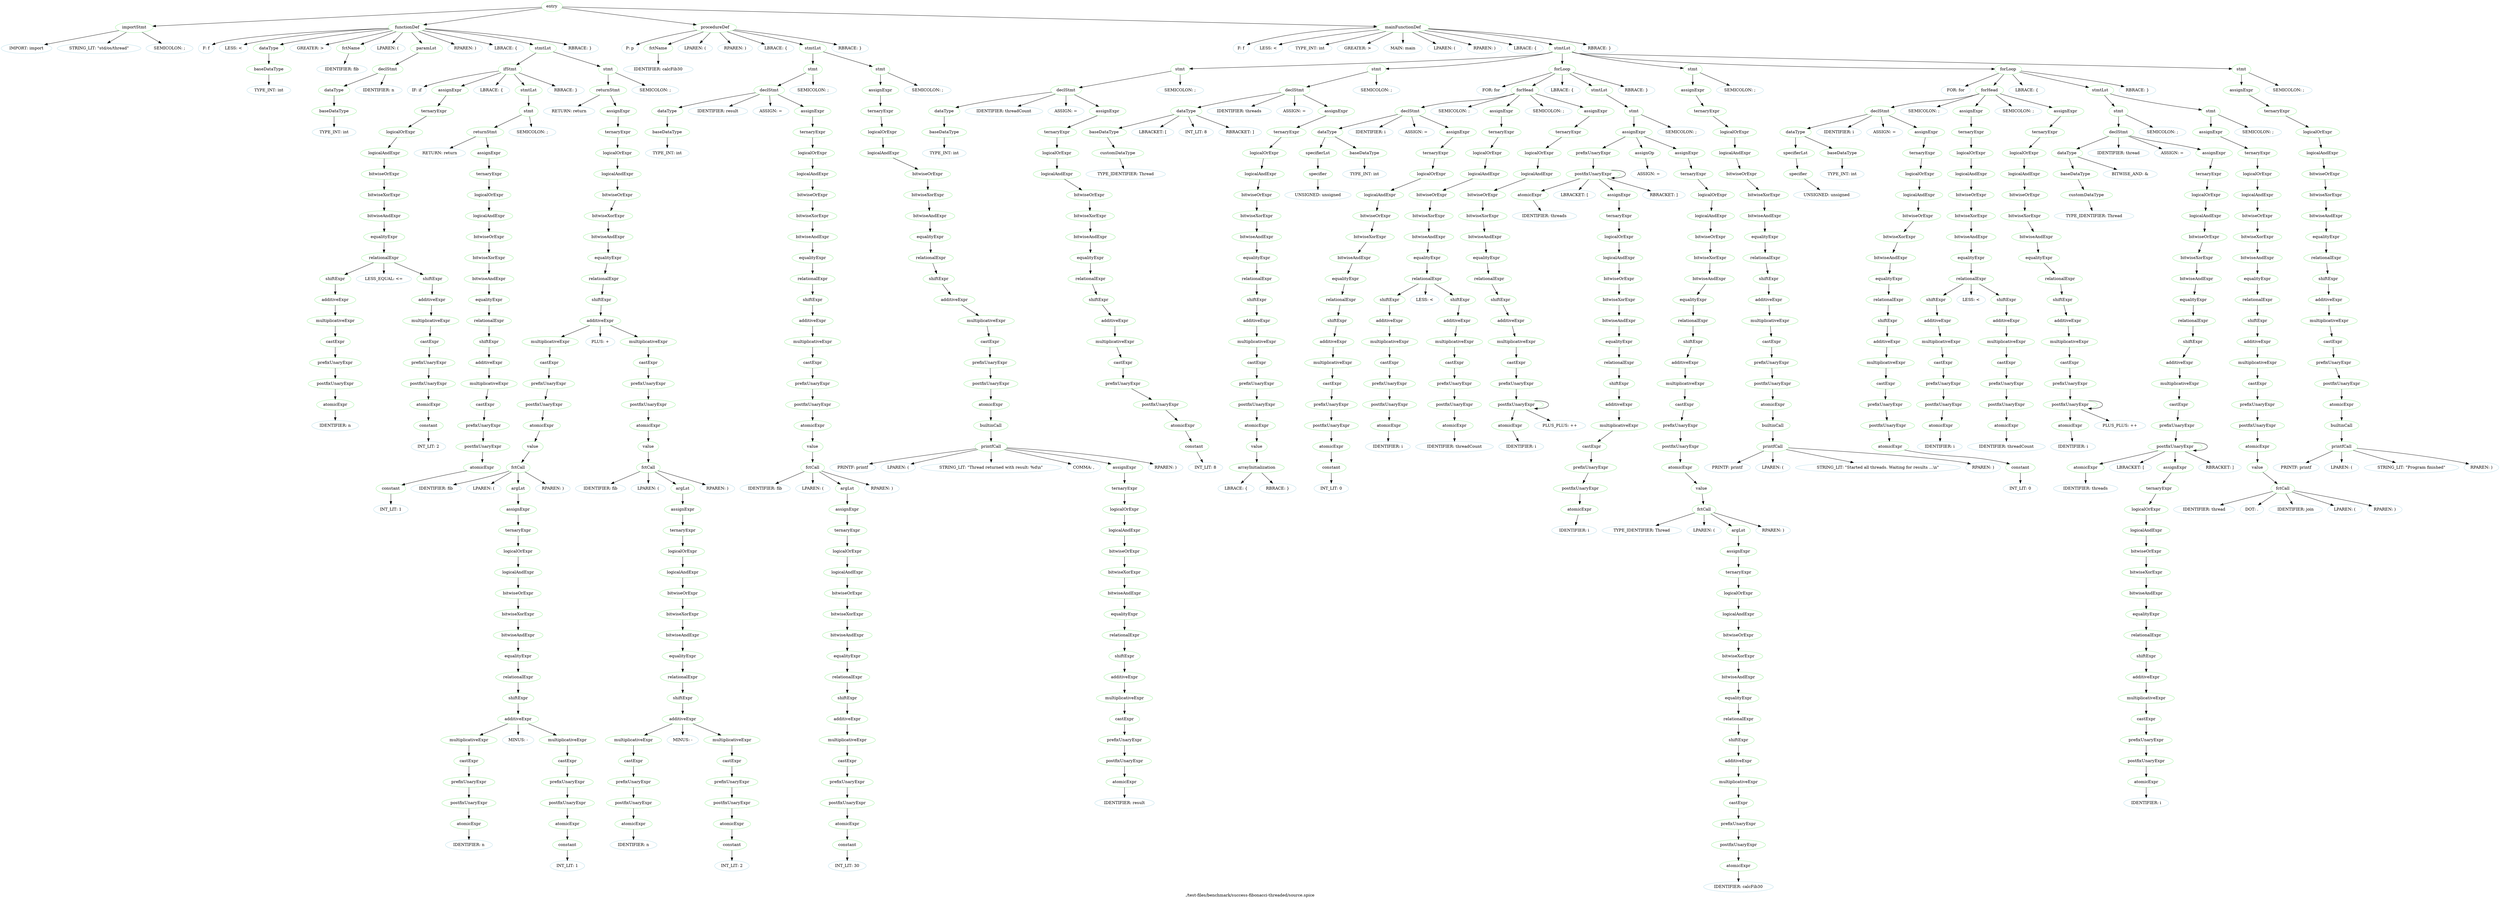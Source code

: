 digraph {
 rankdir="TB";
 label="./test-files/benchmark/success-fibonacci-threaded/source.spice";
 L1C0_entry [color="lightgreen",label="entry"];
 L1C0_importStmt [color="lightgreen",label="importStmt"];
 L1C0_entry -> L1C0_importStmt;
 L1C0 [color="lightblue",label="IMPORT: import"];
 L1C0_importStmt -> L1C0
 L1C7 [color="lightblue",label="STRING_LIT: \"std/os/thread\""];
 L1C0_importStmt -> L1C7
 L1C22 [color="lightblue",label="SEMICOLON: ;"];
 L1C0_importStmt -> L1C22
 L3C0_functionDef [color="lightgreen",label="functionDef"];
 L1C0_entry -> L3C0_functionDef;
 L3C0 [color="lightblue",label="F: f"];
 L3C0_functionDef -> L3C0
 L3C1 [color="lightblue",label="LESS: <"];
 L3C0_functionDef -> L3C1
 L3C2_dataType [color="lightgreen",label="dataType"];
 L3C0_functionDef -> L3C2_dataType;
 L3C2_baseDataType [color="lightgreen",label="baseDataType"];
 L3C2_dataType -> L3C2_baseDataType;
 L3C2 [color="lightblue",label="TYPE_INT: int"];
 L3C2_baseDataType -> L3C2
 L3C5 [color="lightblue",label="GREATER: >"];
 L3C0_functionDef -> L3C5
 L3C7_fctName [color="lightgreen",label="fctName"];
 L3C0_functionDef -> L3C7_fctName;
 L3C7 [color="lightblue",label="IDENTIFIER: fib"];
 L3C7_fctName -> L3C7
 L3C10 [color="lightblue",label="LPAREN: ("];
 L3C0_functionDef -> L3C10
 L3C11_paramLst [color="lightgreen",label="paramLst"];
 L3C0_functionDef -> L3C11_paramLst;
 L3C11_declStmt [color="lightgreen",label="declStmt"];
 L3C11_paramLst -> L3C11_declStmt;
 L3C11_dataType [color="lightgreen",label="dataType"];
 L3C11_declStmt -> L3C11_dataType;
 L3C11_baseDataType [color="lightgreen",label="baseDataType"];
 L3C11_dataType -> L3C11_baseDataType;
 L3C11 [color="lightblue",label="TYPE_INT: int"];
 L3C11_baseDataType -> L3C11
 L3C15 [color="lightblue",label="IDENTIFIER: n"];
 L3C11_declStmt -> L3C15
 L3C16 [color="lightblue",label="RPAREN: )"];
 L3C0_functionDef -> L3C16
 L3C18 [color="lightblue",label="LBRACE: {"];
 L3C0_functionDef -> L3C18
 L4C4_stmtLst [color="lightgreen",label="stmtLst"];
 L3C0_functionDef -> L4C4_stmtLst;
 L4C4_ifStmt [color="lightgreen",label="ifStmt"];
 L4C4_stmtLst -> L4C4_ifStmt;
 L4C4 [color="lightblue",label="IF: if"];
 L4C4_ifStmt -> L4C4
 L4C7_assignExpr [color="lightgreen",label="assignExpr"];
 L4C4_ifStmt -> L4C7_assignExpr;
 L4C7_ternaryExpr [color="lightgreen",label="ternaryExpr"];
 L4C7_assignExpr -> L4C7_ternaryExpr;
 L4C7_logicalOrExpr [color="lightgreen",label="logicalOrExpr"];
 L4C7_ternaryExpr -> L4C7_logicalOrExpr;
 L4C7_logicalAndExpr [color="lightgreen",label="logicalAndExpr"];
 L4C7_logicalOrExpr -> L4C7_logicalAndExpr;
 L4C7_bitwiseOrExpr [color="lightgreen",label="bitwiseOrExpr"];
 L4C7_logicalAndExpr -> L4C7_bitwiseOrExpr;
 L4C7_bitwiseXorExpr [color="lightgreen",label="bitwiseXorExpr"];
 L4C7_bitwiseOrExpr -> L4C7_bitwiseXorExpr;
 L4C7_bitwiseAndExpr [color="lightgreen",label="bitwiseAndExpr"];
 L4C7_bitwiseXorExpr -> L4C7_bitwiseAndExpr;
 L4C7_equalityExpr [color="lightgreen",label="equalityExpr"];
 L4C7_bitwiseAndExpr -> L4C7_equalityExpr;
 L4C7_relationalExpr [color="lightgreen",label="relationalExpr"];
 L4C7_equalityExpr -> L4C7_relationalExpr;
 L4C7_shiftExpr [color="lightgreen",label="shiftExpr"];
 L4C7_relationalExpr -> L4C7_shiftExpr;
 L4C7_additiveExpr [color="lightgreen",label="additiveExpr"];
 L4C7_shiftExpr -> L4C7_additiveExpr;
 L4C7_multiplicativeExpr [color="lightgreen",label="multiplicativeExpr"];
 L4C7_additiveExpr -> L4C7_multiplicativeExpr;
 L4C7_castExpr [color="lightgreen",label="castExpr"];
 L4C7_multiplicativeExpr -> L4C7_castExpr;
 L4C7_prefixUnaryExpr [color="lightgreen",label="prefixUnaryExpr"];
 L4C7_castExpr -> L4C7_prefixUnaryExpr;
 L4C7_postfixUnaryExpr [color="lightgreen",label="postfixUnaryExpr"];
 L4C7_prefixUnaryExpr -> L4C7_postfixUnaryExpr;
 L4C7_atomicExpr [color="lightgreen",label="atomicExpr"];
 L4C7_postfixUnaryExpr -> L4C7_atomicExpr;
 L4C7 [color="lightblue",label="IDENTIFIER: n"];
 L4C7_atomicExpr -> L4C7
 L4C9 [color="lightblue",label="LESS_EQUAL: <="];
 L4C7_relationalExpr -> L4C9
 L4C12_shiftExpr [color="lightgreen",label="shiftExpr"];
 L4C7_relationalExpr -> L4C12_shiftExpr;
 L4C12_additiveExpr [color="lightgreen",label="additiveExpr"];
 L4C12_shiftExpr -> L4C12_additiveExpr;
 L4C12_multiplicativeExpr [color="lightgreen",label="multiplicativeExpr"];
 L4C12_additiveExpr -> L4C12_multiplicativeExpr;
 L4C12_castExpr [color="lightgreen",label="castExpr"];
 L4C12_multiplicativeExpr -> L4C12_castExpr;
 L4C12_prefixUnaryExpr [color="lightgreen",label="prefixUnaryExpr"];
 L4C12_castExpr -> L4C12_prefixUnaryExpr;
 L4C12_postfixUnaryExpr [color="lightgreen",label="postfixUnaryExpr"];
 L4C12_prefixUnaryExpr -> L4C12_postfixUnaryExpr;
 L4C12_atomicExpr [color="lightgreen",label="atomicExpr"];
 L4C12_postfixUnaryExpr -> L4C12_atomicExpr;
 L4C12_constant [color="lightgreen",label="constant"];
 L4C12_atomicExpr -> L4C12_constant;
 L4C12 [color="lightblue",label="INT_LIT: 2"];
 L4C12_constant -> L4C12
 L4C14 [color="lightblue",label="LBRACE: {"];
 L4C4_ifStmt -> L4C14
 L4C16_stmtLst [color="lightgreen",label="stmtLst"];
 L4C4_ifStmt -> L4C16_stmtLst;
 L4C16_stmt [color="lightgreen",label="stmt"];
 L4C16_stmtLst -> L4C16_stmt;
 L4C16_returnStmt [color="lightgreen",label="returnStmt"];
 L4C16_stmt -> L4C16_returnStmt;
 L4C16 [color="lightblue",label="RETURN: return"];
 L4C16_returnStmt -> L4C16
 L4C23_assignExpr [color="lightgreen",label="assignExpr"];
 L4C16_returnStmt -> L4C23_assignExpr;
 L4C23_ternaryExpr [color="lightgreen",label="ternaryExpr"];
 L4C23_assignExpr -> L4C23_ternaryExpr;
 L4C23_logicalOrExpr [color="lightgreen",label="logicalOrExpr"];
 L4C23_ternaryExpr -> L4C23_logicalOrExpr;
 L4C23_logicalAndExpr [color="lightgreen",label="logicalAndExpr"];
 L4C23_logicalOrExpr -> L4C23_logicalAndExpr;
 L4C23_bitwiseOrExpr [color="lightgreen",label="bitwiseOrExpr"];
 L4C23_logicalAndExpr -> L4C23_bitwiseOrExpr;
 L4C23_bitwiseXorExpr [color="lightgreen",label="bitwiseXorExpr"];
 L4C23_bitwiseOrExpr -> L4C23_bitwiseXorExpr;
 L4C23_bitwiseAndExpr [color="lightgreen",label="bitwiseAndExpr"];
 L4C23_bitwiseXorExpr -> L4C23_bitwiseAndExpr;
 L4C23_equalityExpr [color="lightgreen",label="equalityExpr"];
 L4C23_bitwiseAndExpr -> L4C23_equalityExpr;
 L4C23_relationalExpr [color="lightgreen",label="relationalExpr"];
 L4C23_equalityExpr -> L4C23_relationalExpr;
 L4C23_shiftExpr [color="lightgreen",label="shiftExpr"];
 L4C23_relationalExpr -> L4C23_shiftExpr;
 L4C23_additiveExpr [color="lightgreen",label="additiveExpr"];
 L4C23_shiftExpr -> L4C23_additiveExpr;
 L4C23_multiplicativeExpr [color="lightgreen",label="multiplicativeExpr"];
 L4C23_additiveExpr -> L4C23_multiplicativeExpr;
 L4C23_castExpr [color="lightgreen",label="castExpr"];
 L4C23_multiplicativeExpr -> L4C23_castExpr;
 L4C23_prefixUnaryExpr [color="lightgreen",label="prefixUnaryExpr"];
 L4C23_castExpr -> L4C23_prefixUnaryExpr;
 L4C23_postfixUnaryExpr [color="lightgreen",label="postfixUnaryExpr"];
 L4C23_prefixUnaryExpr -> L4C23_postfixUnaryExpr;
 L4C23_atomicExpr [color="lightgreen",label="atomicExpr"];
 L4C23_postfixUnaryExpr -> L4C23_atomicExpr;
 L4C23_constant [color="lightgreen",label="constant"];
 L4C23_atomicExpr -> L4C23_constant;
 L4C23 [color="lightblue",label="INT_LIT: 1"];
 L4C23_constant -> L4C23
 L4C24 [color="lightblue",label="SEMICOLON: ;"];
 L4C16_stmt -> L4C24
 L4C26 [color="lightblue",label="RBRACE: }"];
 L4C4_ifStmt -> L4C26
 L5C4_stmt [color="lightgreen",label="stmt"];
 L4C4_stmtLst -> L5C4_stmt;
 L5C4_returnStmt [color="lightgreen",label="returnStmt"];
 L5C4_stmt -> L5C4_returnStmt;
 L5C4 [color="lightblue",label="RETURN: return"];
 L5C4_returnStmt -> L5C4
 L5C11_assignExpr [color="lightgreen",label="assignExpr"];
 L5C4_returnStmt -> L5C11_assignExpr;
 L5C11_ternaryExpr [color="lightgreen",label="ternaryExpr"];
 L5C11_assignExpr -> L5C11_ternaryExpr;
 L5C11_logicalOrExpr [color="lightgreen",label="logicalOrExpr"];
 L5C11_ternaryExpr -> L5C11_logicalOrExpr;
 L5C11_logicalAndExpr [color="lightgreen",label="logicalAndExpr"];
 L5C11_logicalOrExpr -> L5C11_logicalAndExpr;
 L5C11_bitwiseOrExpr [color="lightgreen",label="bitwiseOrExpr"];
 L5C11_logicalAndExpr -> L5C11_bitwiseOrExpr;
 L5C11_bitwiseXorExpr [color="lightgreen",label="bitwiseXorExpr"];
 L5C11_bitwiseOrExpr -> L5C11_bitwiseXorExpr;
 L5C11_bitwiseAndExpr [color="lightgreen",label="bitwiseAndExpr"];
 L5C11_bitwiseXorExpr -> L5C11_bitwiseAndExpr;
 L5C11_equalityExpr [color="lightgreen",label="equalityExpr"];
 L5C11_bitwiseAndExpr -> L5C11_equalityExpr;
 L5C11_relationalExpr [color="lightgreen",label="relationalExpr"];
 L5C11_equalityExpr -> L5C11_relationalExpr;
 L5C11_shiftExpr [color="lightgreen",label="shiftExpr"];
 L5C11_relationalExpr -> L5C11_shiftExpr;
 L5C11_additiveExpr [color="lightgreen",label="additiveExpr"];
 L5C11_shiftExpr -> L5C11_additiveExpr;
 L5C11_multiplicativeExpr [color="lightgreen",label="multiplicativeExpr"];
 L5C11_additiveExpr -> L5C11_multiplicativeExpr;
 L5C11_castExpr [color="lightgreen",label="castExpr"];
 L5C11_multiplicativeExpr -> L5C11_castExpr;
 L5C11_prefixUnaryExpr [color="lightgreen",label="prefixUnaryExpr"];
 L5C11_castExpr -> L5C11_prefixUnaryExpr;
 L5C11_postfixUnaryExpr [color="lightgreen",label="postfixUnaryExpr"];
 L5C11_prefixUnaryExpr -> L5C11_postfixUnaryExpr;
 L5C11_atomicExpr [color="lightgreen",label="atomicExpr"];
 L5C11_postfixUnaryExpr -> L5C11_atomicExpr;
 L5C11_value [color="lightgreen",label="value"];
 L5C11_atomicExpr -> L5C11_value;
 L5C11_fctCall [color="lightgreen",label="fctCall"];
 L5C11_value -> L5C11_fctCall;
 L5C11 [color="lightblue",label="IDENTIFIER: fib"];
 L5C11_fctCall -> L5C11
 L5C14 [color="lightblue",label="LPAREN: ("];
 L5C11_fctCall -> L5C14
 L5C15_argLst [color="lightgreen",label="argLst"];
 L5C11_fctCall -> L5C15_argLst;
 L5C15_assignExpr [color="lightgreen",label="assignExpr"];
 L5C15_argLst -> L5C15_assignExpr;
 L5C15_ternaryExpr [color="lightgreen",label="ternaryExpr"];
 L5C15_assignExpr -> L5C15_ternaryExpr;
 L5C15_logicalOrExpr [color="lightgreen",label="logicalOrExpr"];
 L5C15_ternaryExpr -> L5C15_logicalOrExpr;
 L5C15_logicalAndExpr [color="lightgreen",label="logicalAndExpr"];
 L5C15_logicalOrExpr -> L5C15_logicalAndExpr;
 L5C15_bitwiseOrExpr [color="lightgreen",label="bitwiseOrExpr"];
 L5C15_logicalAndExpr -> L5C15_bitwiseOrExpr;
 L5C15_bitwiseXorExpr [color="lightgreen",label="bitwiseXorExpr"];
 L5C15_bitwiseOrExpr -> L5C15_bitwiseXorExpr;
 L5C15_bitwiseAndExpr [color="lightgreen",label="bitwiseAndExpr"];
 L5C15_bitwiseXorExpr -> L5C15_bitwiseAndExpr;
 L5C15_equalityExpr [color="lightgreen",label="equalityExpr"];
 L5C15_bitwiseAndExpr -> L5C15_equalityExpr;
 L5C15_relationalExpr [color="lightgreen",label="relationalExpr"];
 L5C15_equalityExpr -> L5C15_relationalExpr;
 L5C15_shiftExpr [color="lightgreen",label="shiftExpr"];
 L5C15_relationalExpr -> L5C15_shiftExpr;
 L5C15_additiveExpr [color="lightgreen",label="additiveExpr"];
 L5C15_shiftExpr -> L5C15_additiveExpr;
 L5C15_multiplicativeExpr [color="lightgreen",label="multiplicativeExpr"];
 L5C15_additiveExpr -> L5C15_multiplicativeExpr;
 L5C15_castExpr [color="lightgreen",label="castExpr"];
 L5C15_multiplicativeExpr -> L5C15_castExpr;
 L5C15_prefixUnaryExpr [color="lightgreen",label="prefixUnaryExpr"];
 L5C15_castExpr -> L5C15_prefixUnaryExpr;
 L5C15_postfixUnaryExpr [color="lightgreen",label="postfixUnaryExpr"];
 L5C15_prefixUnaryExpr -> L5C15_postfixUnaryExpr;
 L5C15_atomicExpr [color="lightgreen",label="atomicExpr"];
 L5C15_postfixUnaryExpr -> L5C15_atomicExpr;
 L5C15 [color="lightblue",label="IDENTIFIER: n"];
 L5C15_atomicExpr -> L5C15
 L5C17 [color="lightblue",label="MINUS: -"];
 L5C15_additiveExpr -> L5C17
 L5C19_multiplicativeExpr [color="lightgreen",label="multiplicativeExpr"];
 L5C15_additiveExpr -> L5C19_multiplicativeExpr;
 L5C19_castExpr [color="lightgreen",label="castExpr"];
 L5C19_multiplicativeExpr -> L5C19_castExpr;
 L5C19_prefixUnaryExpr [color="lightgreen",label="prefixUnaryExpr"];
 L5C19_castExpr -> L5C19_prefixUnaryExpr;
 L5C19_postfixUnaryExpr [color="lightgreen",label="postfixUnaryExpr"];
 L5C19_prefixUnaryExpr -> L5C19_postfixUnaryExpr;
 L5C19_atomicExpr [color="lightgreen",label="atomicExpr"];
 L5C19_postfixUnaryExpr -> L5C19_atomicExpr;
 L5C19_constant [color="lightgreen",label="constant"];
 L5C19_atomicExpr -> L5C19_constant;
 L5C19 [color="lightblue",label="INT_LIT: 1"];
 L5C19_constant -> L5C19
 L5C20 [color="lightblue",label="RPAREN: )"];
 L5C11_fctCall -> L5C20
 L5C22 [color="lightblue",label="PLUS: +"];
 L5C11_additiveExpr -> L5C22
 L5C24_multiplicativeExpr [color="lightgreen",label="multiplicativeExpr"];
 L5C11_additiveExpr -> L5C24_multiplicativeExpr;
 L5C24_castExpr [color="lightgreen",label="castExpr"];
 L5C24_multiplicativeExpr -> L5C24_castExpr;
 L5C24_prefixUnaryExpr [color="lightgreen",label="prefixUnaryExpr"];
 L5C24_castExpr -> L5C24_prefixUnaryExpr;
 L5C24_postfixUnaryExpr [color="lightgreen",label="postfixUnaryExpr"];
 L5C24_prefixUnaryExpr -> L5C24_postfixUnaryExpr;
 L5C24_atomicExpr [color="lightgreen",label="atomicExpr"];
 L5C24_postfixUnaryExpr -> L5C24_atomicExpr;
 L5C24_value [color="lightgreen",label="value"];
 L5C24_atomicExpr -> L5C24_value;
 L5C24_fctCall [color="lightgreen",label="fctCall"];
 L5C24_value -> L5C24_fctCall;
 L5C24 [color="lightblue",label="IDENTIFIER: fib"];
 L5C24_fctCall -> L5C24
 L5C27 [color="lightblue",label="LPAREN: ("];
 L5C24_fctCall -> L5C27
 L5C28_argLst [color="lightgreen",label="argLst"];
 L5C24_fctCall -> L5C28_argLst;
 L5C28_assignExpr [color="lightgreen",label="assignExpr"];
 L5C28_argLst -> L5C28_assignExpr;
 L5C28_ternaryExpr [color="lightgreen",label="ternaryExpr"];
 L5C28_assignExpr -> L5C28_ternaryExpr;
 L5C28_logicalOrExpr [color="lightgreen",label="logicalOrExpr"];
 L5C28_ternaryExpr -> L5C28_logicalOrExpr;
 L5C28_logicalAndExpr [color="lightgreen",label="logicalAndExpr"];
 L5C28_logicalOrExpr -> L5C28_logicalAndExpr;
 L5C28_bitwiseOrExpr [color="lightgreen",label="bitwiseOrExpr"];
 L5C28_logicalAndExpr -> L5C28_bitwiseOrExpr;
 L5C28_bitwiseXorExpr [color="lightgreen",label="bitwiseXorExpr"];
 L5C28_bitwiseOrExpr -> L5C28_bitwiseXorExpr;
 L5C28_bitwiseAndExpr [color="lightgreen",label="bitwiseAndExpr"];
 L5C28_bitwiseXorExpr -> L5C28_bitwiseAndExpr;
 L5C28_equalityExpr [color="lightgreen",label="equalityExpr"];
 L5C28_bitwiseAndExpr -> L5C28_equalityExpr;
 L5C28_relationalExpr [color="lightgreen",label="relationalExpr"];
 L5C28_equalityExpr -> L5C28_relationalExpr;
 L5C28_shiftExpr [color="lightgreen",label="shiftExpr"];
 L5C28_relationalExpr -> L5C28_shiftExpr;
 L5C28_additiveExpr [color="lightgreen",label="additiveExpr"];
 L5C28_shiftExpr -> L5C28_additiveExpr;
 L5C28_multiplicativeExpr [color="lightgreen",label="multiplicativeExpr"];
 L5C28_additiveExpr -> L5C28_multiplicativeExpr;
 L5C28_castExpr [color="lightgreen",label="castExpr"];
 L5C28_multiplicativeExpr -> L5C28_castExpr;
 L5C28_prefixUnaryExpr [color="lightgreen",label="prefixUnaryExpr"];
 L5C28_castExpr -> L5C28_prefixUnaryExpr;
 L5C28_postfixUnaryExpr [color="lightgreen",label="postfixUnaryExpr"];
 L5C28_prefixUnaryExpr -> L5C28_postfixUnaryExpr;
 L5C28_atomicExpr [color="lightgreen",label="atomicExpr"];
 L5C28_postfixUnaryExpr -> L5C28_atomicExpr;
 L5C28 [color="lightblue",label="IDENTIFIER: n"];
 L5C28_atomicExpr -> L5C28
 L5C30 [color="lightblue",label="MINUS: -"];
 L5C28_additiveExpr -> L5C30
 L5C32_multiplicativeExpr [color="lightgreen",label="multiplicativeExpr"];
 L5C28_additiveExpr -> L5C32_multiplicativeExpr;
 L5C32_castExpr [color="lightgreen",label="castExpr"];
 L5C32_multiplicativeExpr -> L5C32_castExpr;
 L5C32_prefixUnaryExpr [color="lightgreen",label="prefixUnaryExpr"];
 L5C32_castExpr -> L5C32_prefixUnaryExpr;
 L5C32_postfixUnaryExpr [color="lightgreen",label="postfixUnaryExpr"];
 L5C32_prefixUnaryExpr -> L5C32_postfixUnaryExpr;
 L5C32_atomicExpr [color="lightgreen",label="atomicExpr"];
 L5C32_postfixUnaryExpr -> L5C32_atomicExpr;
 L5C32_constant [color="lightgreen",label="constant"];
 L5C32_atomicExpr -> L5C32_constant;
 L5C32 [color="lightblue",label="INT_LIT: 2"];
 L5C32_constant -> L5C32
 L5C33 [color="lightblue",label="RPAREN: )"];
 L5C24_fctCall -> L5C33
 L5C34 [color="lightblue",label="SEMICOLON: ;"];
 L5C4_stmt -> L5C34
 L6C0 [color="lightblue",label="RBRACE: }"];
 L3C0_functionDef -> L6C0
 L8C0_procedureDef [color="lightgreen",label="procedureDef"];
 L1C0_entry -> L8C0_procedureDef;
 L8C0 [color="lightblue",label="P: p"];
 L8C0_procedureDef -> L8C0
 L8C2_fctName [color="lightgreen",label="fctName"];
 L8C0_procedureDef -> L8C2_fctName;
 L8C2 [color="lightblue",label="IDENTIFIER: calcFib30"];
 L8C2_fctName -> L8C2
 L8C11 [color="lightblue",label="LPAREN: ("];
 L8C0_procedureDef -> L8C11
 L8C12 [color="lightblue",label="RPAREN: )"];
 L8C0_procedureDef -> L8C12
 L8C14 [color="lightblue",label="LBRACE: {"];
 L8C0_procedureDef -> L8C14
 L9C4_stmtLst [color="lightgreen",label="stmtLst"];
 L8C0_procedureDef -> L9C4_stmtLst;
 L9C4_stmt [color="lightgreen",label="stmt"];
 L9C4_stmtLst -> L9C4_stmt;
 L9C4_declStmt [color="lightgreen",label="declStmt"];
 L9C4_stmt -> L9C4_declStmt;
 L9C4_dataType [color="lightgreen",label="dataType"];
 L9C4_declStmt -> L9C4_dataType;
 L9C4_baseDataType [color="lightgreen",label="baseDataType"];
 L9C4_dataType -> L9C4_baseDataType;
 L9C4 [color="lightblue",label="TYPE_INT: int"];
 L9C4_baseDataType -> L9C4
 L9C8 [color="lightblue",label="IDENTIFIER: result"];
 L9C4_declStmt -> L9C8
 L9C15 [color="lightblue",label="ASSIGN: ="];
 L9C4_declStmt -> L9C15
 L9C17_assignExpr [color="lightgreen",label="assignExpr"];
 L9C4_declStmt -> L9C17_assignExpr;
 L9C17_ternaryExpr [color="lightgreen",label="ternaryExpr"];
 L9C17_assignExpr -> L9C17_ternaryExpr;
 L9C17_logicalOrExpr [color="lightgreen",label="logicalOrExpr"];
 L9C17_ternaryExpr -> L9C17_logicalOrExpr;
 L9C17_logicalAndExpr [color="lightgreen",label="logicalAndExpr"];
 L9C17_logicalOrExpr -> L9C17_logicalAndExpr;
 L9C17_bitwiseOrExpr [color="lightgreen",label="bitwiseOrExpr"];
 L9C17_logicalAndExpr -> L9C17_bitwiseOrExpr;
 L9C17_bitwiseXorExpr [color="lightgreen",label="bitwiseXorExpr"];
 L9C17_bitwiseOrExpr -> L9C17_bitwiseXorExpr;
 L9C17_bitwiseAndExpr [color="lightgreen",label="bitwiseAndExpr"];
 L9C17_bitwiseXorExpr -> L9C17_bitwiseAndExpr;
 L9C17_equalityExpr [color="lightgreen",label="equalityExpr"];
 L9C17_bitwiseAndExpr -> L9C17_equalityExpr;
 L9C17_relationalExpr [color="lightgreen",label="relationalExpr"];
 L9C17_equalityExpr -> L9C17_relationalExpr;
 L9C17_shiftExpr [color="lightgreen",label="shiftExpr"];
 L9C17_relationalExpr -> L9C17_shiftExpr;
 L9C17_additiveExpr [color="lightgreen",label="additiveExpr"];
 L9C17_shiftExpr -> L9C17_additiveExpr;
 L9C17_multiplicativeExpr [color="lightgreen",label="multiplicativeExpr"];
 L9C17_additiveExpr -> L9C17_multiplicativeExpr;
 L9C17_castExpr [color="lightgreen",label="castExpr"];
 L9C17_multiplicativeExpr -> L9C17_castExpr;
 L9C17_prefixUnaryExpr [color="lightgreen",label="prefixUnaryExpr"];
 L9C17_castExpr -> L9C17_prefixUnaryExpr;
 L9C17_postfixUnaryExpr [color="lightgreen",label="postfixUnaryExpr"];
 L9C17_prefixUnaryExpr -> L9C17_postfixUnaryExpr;
 L9C17_atomicExpr [color="lightgreen",label="atomicExpr"];
 L9C17_postfixUnaryExpr -> L9C17_atomicExpr;
 L9C17_value [color="lightgreen",label="value"];
 L9C17_atomicExpr -> L9C17_value;
 L9C17_fctCall [color="lightgreen",label="fctCall"];
 L9C17_value -> L9C17_fctCall;
 L9C17 [color="lightblue",label="IDENTIFIER: fib"];
 L9C17_fctCall -> L9C17
 L9C20 [color="lightblue",label="LPAREN: ("];
 L9C17_fctCall -> L9C20
 L9C21_argLst [color="lightgreen",label="argLst"];
 L9C17_fctCall -> L9C21_argLst;
 L9C21_assignExpr [color="lightgreen",label="assignExpr"];
 L9C21_argLst -> L9C21_assignExpr;
 L9C21_ternaryExpr [color="lightgreen",label="ternaryExpr"];
 L9C21_assignExpr -> L9C21_ternaryExpr;
 L9C21_logicalOrExpr [color="lightgreen",label="logicalOrExpr"];
 L9C21_ternaryExpr -> L9C21_logicalOrExpr;
 L9C21_logicalAndExpr [color="lightgreen",label="logicalAndExpr"];
 L9C21_logicalOrExpr -> L9C21_logicalAndExpr;
 L9C21_bitwiseOrExpr [color="lightgreen",label="bitwiseOrExpr"];
 L9C21_logicalAndExpr -> L9C21_bitwiseOrExpr;
 L9C21_bitwiseXorExpr [color="lightgreen",label="bitwiseXorExpr"];
 L9C21_bitwiseOrExpr -> L9C21_bitwiseXorExpr;
 L9C21_bitwiseAndExpr [color="lightgreen",label="bitwiseAndExpr"];
 L9C21_bitwiseXorExpr -> L9C21_bitwiseAndExpr;
 L9C21_equalityExpr [color="lightgreen",label="equalityExpr"];
 L9C21_bitwiseAndExpr -> L9C21_equalityExpr;
 L9C21_relationalExpr [color="lightgreen",label="relationalExpr"];
 L9C21_equalityExpr -> L9C21_relationalExpr;
 L9C21_shiftExpr [color="lightgreen",label="shiftExpr"];
 L9C21_relationalExpr -> L9C21_shiftExpr;
 L9C21_additiveExpr [color="lightgreen",label="additiveExpr"];
 L9C21_shiftExpr -> L9C21_additiveExpr;
 L9C21_multiplicativeExpr [color="lightgreen",label="multiplicativeExpr"];
 L9C21_additiveExpr -> L9C21_multiplicativeExpr;
 L9C21_castExpr [color="lightgreen",label="castExpr"];
 L9C21_multiplicativeExpr -> L9C21_castExpr;
 L9C21_prefixUnaryExpr [color="lightgreen",label="prefixUnaryExpr"];
 L9C21_castExpr -> L9C21_prefixUnaryExpr;
 L9C21_postfixUnaryExpr [color="lightgreen",label="postfixUnaryExpr"];
 L9C21_prefixUnaryExpr -> L9C21_postfixUnaryExpr;
 L9C21_atomicExpr [color="lightgreen",label="atomicExpr"];
 L9C21_postfixUnaryExpr -> L9C21_atomicExpr;
 L9C21_constant [color="lightgreen",label="constant"];
 L9C21_atomicExpr -> L9C21_constant;
 L9C21 [color="lightblue",label="INT_LIT: 30"];
 L9C21_constant -> L9C21
 L9C23 [color="lightblue",label="RPAREN: )"];
 L9C17_fctCall -> L9C23
 L9C24 [color="lightblue",label="SEMICOLON: ;"];
 L9C4_stmt -> L9C24
 L10C4_stmt [color="lightgreen",label="stmt"];
 L9C4_stmtLst -> L10C4_stmt;
 L10C4_assignExpr [color="lightgreen",label="assignExpr"];
 L10C4_stmt -> L10C4_assignExpr;
 L10C4_ternaryExpr [color="lightgreen",label="ternaryExpr"];
 L10C4_assignExpr -> L10C4_ternaryExpr;
 L10C4_logicalOrExpr [color="lightgreen",label="logicalOrExpr"];
 L10C4_ternaryExpr -> L10C4_logicalOrExpr;
 L10C4_logicalAndExpr [color="lightgreen",label="logicalAndExpr"];
 L10C4_logicalOrExpr -> L10C4_logicalAndExpr;
 L10C4_bitwiseOrExpr [color="lightgreen",label="bitwiseOrExpr"];
 L10C4_logicalAndExpr -> L10C4_bitwiseOrExpr;
 L10C4_bitwiseXorExpr [color="lightgreen",label="bitwiseXorExpr"];
 L10C4_bitwiseOrExpr -> L10C4_bitwiseXorExpr;
 L10C4_bitwiseAndExpr [color="lightgreen",label="bitwiseAndExpr"];
 L10C4_bitwiseXorExpr -> L10C4_bitwiseAndExpr;
 L10C4_equalityExpr [color="lightgreen",label="equalityExpr"];
 L10C4_bitwiseAndExpr -> L10C4_equalityExpr;
 L10C4_relationalExpr [color="lightgreen",label="relationalExpr"];
 L10C4_equalityExpr -> L10C4_relationalExpr;
 L10C4_shiftExpr [color="lightgreen",label="shiftExpr"];
 L10C4_relationalExpr -> L10C4_shiftExpr;
 L10C4_additiveExpr [color="lightgreen",label="additiveExpr"];
 L10C4_shiftExpr -> L10C4_additiveExpr;
 L10C4_multiplicativeExpr [color="lightgreen",label="multiplicativeExpr"];
 L10C4_additiveExpr -> L10C4_multiplicativeExpr;
 L10C4_castExpr [color="lightgreen",label="castExpr"];
 L10C4_multiplicativeExpr -> L10C4_castExpr;
 L10C4_prefixUnaryExpr [color="lightgreen",label="prefixUnaryExpr"];
 L10C4_castExpr -> L10C4_prefixUnaryExpr;
 L10C4_postfixUnaryExpr [color="lightgreen",label="postfixUnaryExpr"];
 L10C4_prefixUnaryExpr -> L10C4_postfixUnaryExpr;
 L10C4_atomicExpr [color="lightgreen",label="atomicExpr"];
 L10C4_postfixUnaryExpr -> L10C4_atomicExpr;
 L10C4_builtinCall [color="lightgreen",label="builtinCall"];
 L10C4_atomicExpr -> L10C4_builtinCall;
 L10C4_printfCall [color="lightgreen",label="printfCall"];
 L10C4_builtinCall -> L10C4_printfCall;
 L10C4 [color="lightblue",label="PRINTF: printf"];
 L10C4_printfCall -> L10C4
 L10C10 [color="lightblue",label="LPAREN: ("];
 L10C4_printfCall -> L10C10
 L10C11 [color="lightblue",label="STRING_LIT: \"Thread returned with result: %d\\n\""];
 L10C4_printfCall -> L10C11
 L10C46 [color="lightblue",label="COMMA: ,"];
 L10C4_printfCall -> L10C46
 L10C48_assignExpr [color="lightgreen",label="assignExpr"];
 L10C4_printfCall -> L10C48_assignExpr;
 L10C48_ternaryExpr [color="lightgreen",label="ternaryExpr"];
 L10C48_assignExpr -> L10C48_ternaryExpr;
 L10C48_logicalOrExpr [color="lightgreen",label="logicalOrExpr"];
 L10C48_ternaryExpr -> L10C48_logicalOrExpr;
 L10C48_logicalAndExpr [color="lightgreen",label="logicalAndExpr"];
 L10C48_logicalOrExpr -> L10C48_logicalAndExpr;
 L10C48_bitwiseOrExpr [color="lightgreen",label="bitwiseOrExpr"];
 L10C48_logicalAndExpr -> L10C48_bitwiseOrExpr;
 L10C48_bitwiseXorExpr [color="lightgreen",label="bitwiseXorExpr"];
 L10C48_bitwiseOrExpr -> L10C48_bitwiseXorExpr;
 L10C48_bitwiseAndExpr [color="lightgreen",label="bitwiseAndExpr"];
 L10C48_bitwiseXorExpr -> L10C48_bitwiseAndExpr;
 L10C48_equalityExpr [color="lightgreen",label="equalityExpr"];
 L10C48_bitwiseAndExpr -> L10C48_equalityExpr;
 L10C48_relationalExpr [color="lightgreen",label="relationalExpr"];
 L10C48_equalityExpr -> L10C48_relationalExpr;
 L10C48_shiftExpr [color="lightgreen",label="shiftExpr"];
 L10C48_relationalExpr -> L10C48_shiftExpr;
 L10C48_additiveExpr [color="lightgreen",label="additiveExpr"];
 L10C48_shiftExpr -> L10C48_additiveExpr;
 L10C48_multiplicativeExpr [color="lightgreen",label="multiplicativeExpr"];
 L10C48_additiveExpr -> L10C48_multiplicativeExpr;
 L10C48_castExpr [color="lightgreen",label="castExpr"];
 L10C48_multiplicativeExpr -> L10C48_castExpr;
 L10C48_prefixUnaryExpr [color="lightgreen",label="prefixUnaryExpr"];
 L10C48_castExpr -> L10C48_prefixUnaryExpr;
 L10C48_postfixUnaryExpr [color="lightgreen",label="postfixUnaryExpr"];
 L10C48_prefixUnaryExpr -> L10C48_postfixUnaryExpr;
 L10C48_atomicExpr [color="lightgreen",label="atomicExpr"];
 L10C48_postfixUnaryExpr -> L10C48_atomicExpr;
 L10C48 [color="lightblue",label="IDENTIFIER: result"];
 L10C48_atomicExpr -> L10C48
 L10C54 [color="lightblue",label="RPAREN: )"];
 L10C4_printfCall -> L10C54
 L10C55 [color="lightblue",label="SEMICOLON: ;"];
 L10C4_stmt -> L10C55
 L11C0 [color="lightblue",label="RBRACE: }"];
 L8C0_procedureDef -> L11C0
 L13C0_mainFunctionDef [color="lightgreen",label="mainFunctionDef"];
 L1C0_entry -> L13C0_mainFunctionDef;
 L13C0 [color="lightblue",label="F: f"];
 L13C0_mainFunctionDef -> L13C0
 L13C1 [color="lightblue",label="LESS: <"];
 L13C0_mainFunctionDef -> L13C1
 L13C2 [color="lightblue",label="TYPE_INT: int"];
 L13C0_mainFunctionDef -> L13C2
 L13C5 [color="lightblue",label="GREATER: >"];
 L13C0_mainFunctionDef -> L13C5
 L13C7 [color="lightblue",label="MAIN: main"];
 L13C0_mainFunctionDef -> L13C7
 L13C11 [color="lightblue",label="LPAREN: ("];
 L13C0_mainFunctionDef -> L13C11
 L13C12 [color="lightblue",label="RPAREN: )"];
 L13C0_mainFunctionDef -> L13C12
 L13C14 [color="lightblue",label="LBRACE: {"];
 L13C0_mainFunctionDef -> L13C14
 L14C4_stmtLst [color="lightgreen",label="stmtLst"];
 L13C0_mainFunctionDef -> L14C4_stmtLst;
 L14C4_stmt [color="lightgreen",label="stmt"];
 L14C4_stmtLst -> L14C4_stmt;
 L14C4_declStmt [color="lightgreen",label="declStmt"];
 L14C4_stmt -> L14C4_declStmt;
 L14C4_dataType [color="lightgreen",label="dataType"];
 L14C4_declStmt -> L14C4_dataType;
 L14C4_baseDataType [color="lightgreen",label="baseDataType"];
 L14C4_dataType -> L14C4_baseDataType;
 L14C4 [color="lightblue",label="TYPE_INT: int"];
 L14C4_baseDataType -> L14C4
 L14C8 [color="lightblue",label="IDENTIFIER: threadCount"];
 L14C4_declStmt -> L14C8
 L14C20 [color="lightblue",label="ASSIGN: ="];
 L14C4_declStmt -> L14C20
 L14C22_assignExpr [color="lightgreen",label="assignExpr"];
 L14C4_declStmt -> L14C22_assignExpr;
 L14C22_ternaryExpr [color="lightgreen",label="ternaryExpr"];
 L14C22_assignExpr -> L14C22_ternaryExpr;
 L14C22_logicalOrExpr [color="lightgreen",label="logicalOrExpr"];
 L14C22_ternaryExpr -> L14C22_logicalOrExpr;
 L14C22_logicalAndExpr [color="lightgreen",label="logicalAndExpr"];
 L14C22_logicalOrExpr -> L14C22_logicalAndExpr;
 L14C22_bitwiseOrExpr [color="lightgreen",label="bitwiseOrExpr"];
 L14C22_logicalAndExpr -> L14C22_bitwiseOrExpr;
 L14C22_bitwiseXorExpr [color="lightgreen",label="bitwiseXorExpr"];
 L14C22_bitwiseOrExpr -> L14C22_bitwiseXorExpr;
 L14C22_bitwiseAndExpr [color="lightgreen",label="bitwiseAndExpr"];
 L14C22_bitwiseXorExpr -> L14C22_bitwiseAndExpr;
 L14C22_equalityExpr [color="lightgreen",label="equalityExpr"];
 L14C22_bitwiseAndExpr -> L14C22_equalityExpr;
 L14C22_relationalExpr [color="lightgreen",label="relationalExpr"];
 L14C22_equalityExpr -> L14C22_relationalExpr;
 L14C22_shiftExpr [color="lightgreen",label="shiftExpr"];
 L14C22_relationalExpr -> L14C22_shiftExpr;
 L14C22_additiveExpr [color="lightgreen",label="additiveExpr"];
 L14C22_shiftExpr -> L14C22_additiveExpr;
 L14C22_multiplicativeExpr [color="lightgreen",label="multiplicativeExpr"];
 L14C22_additiveExpr -> L14C22_multiplicativeExpr;
 L14C22_castExpr [color="lightgreen",label="castExpr"];
 L14C22_multiplicativeExpr -> L14C22_castExpr;
 L14C22_prefixUnaryExpr [color="lightgreen",label="prefixUnaryExpr"];
 L14C22_castExpr -> L14C22_prefixUnaryExpr;
 L14C22_postfixUnaryExpr [color="lightgreen",label="postfixUnaryExpr"];
 L14C22_prefixUnaryExpr -> L14C22_postfixUnaryExpr;
 L14C22_atomicExpr [color="lightgreen",label="atomicExpr"];
 L14C22_postfixUnaryExpr -> L14C22_atomicExpr;
 L14C22_constant [color="lightgreen",label="constant"];
 L14C22_atomicExpr -> L14C22_constant;
 L14C22 [color="lightblue",label="INT_LIT: 8"];
 L14C22_constant -> L14C22
 L14C23 [color="lightblue",label="SEMICOLON: ;"];
 L14C4_stmt -> L14C23
 L15C4_stmt [color="lightgreen",label="stmt"];
 L14C4_stmtLst -> L15C4_stmt;
 L15C4_declStmt [color="lightgreen",label="declStmt"];
 L15C4_stmt -> L15C4_declStmt;
 L15C4_dataType [color="lightgreen",label="dataType"];
 L15C4_declStmt -> L15C4_dataType;
 L15C4_baseDataType [color="lightgreen",label="baseDataType"];
 L15C4_dataType -> L15C4_baseDataType;
 L15C4_customDataType [color="lightgreen",label="customDataType"];
 L15C4_baseDataType -> L15C4_customDataType;
 L15C4 [color="lightblue",label="TYPE_IDENTIFIER: Thread"];
 L15C4_customDataType -> L15C4
 L15C10 [color="lightblue",label="LBRACKET: ["];
 L15C4_dataType -> L15C10
 L15C11 [color="lightblue",label="INT_LIT: 8"];
 L15C4_dataType -> L15C11
 L15C12 [color="lightblue",label="RBRACKET: ]"];
 L15C4_dataType -> L15C12
 L15C14 [color="lightblue",label="IDENTIFIER: threads"];
 L15C4_declStmt -> L15C14
 L15C22 [color="lightblue",label="ASSIGN: ="];
 L15C4_declStmt -> L15C22
 L15C24_assignExpr [color="lightgreen",label="assignExpr"];
 L15C4_declStmt -> L15C24_assignExpr;
 L15C24_ternaryExpr [color="lightgreen",label="ternaryExpr"];
 L15C24_assignExpr -> L15C24_ternaryExpr;
 L15C24_logicalOrExpr [color="lightgreen",label="logicalOrExpr"];
 L15C24_ternaryExpr -> L15C24_logicalOrExpr;
 L15C24_logicalAndExpr [color="lightgreen",label="logicalAndExpr"];
 L15C24_logicalOrExpr -> L15C24_logicalAndExpr;
 L15C24_bitwiseOrExpr [color="lightgreen",label="bitwiseOrExpr"];
 L15C24_logicalAndExpr -> L15C24_bitwiseOrExpr;
 L15C24_bitwiseXorExpr [color="lightgreen",label="bitwiseXorExpr"];
 L15C24_bitwiseOrExpr -> L15C24_bitwiseXorExpr;
 L15C24_bitwiseAndExpr [color="lightgreen",label="bitwiseAndExpr"];
 L15C24_bitwiseXorExpr -> L15C24_bitwiseAndExpr;
 L15C24_equalityExpr [color="lightgreen",label="equalityExpr"];
 L15C24_bitwiseAndExpr -> L15C24_equalityExpr;
 L15C24_relationalExpr [color="lightgreen",label="relationalExpr"];
 L15C24_equalityExpr -> L15C24_relationalExpr;
 L15C24_shiftExpr [color="lightgreen",label="shiftExpr"];
 L15C24_relationalExpr -> L15C24_shiftExpr;
 L15C24_additiveExpr [color="lightgreen",label="additiveExpr"];
 L15C24_shiftExpr -> L15C24_additiveExpr;
 L15C24_multiplicativeExpr [color="lightgreen",label="multiplicativeExpr"];
 L15C24_additiveExpr -> L15C24_multiplicativeExpr;
 L15C24_castExpr [color="lightgreen",label="castExpr"];
 L15C24_multiplicativeExpr -> L15C24_castExpr;
 L15C24_prefixUnaryExpr [color="lightgreen",label="prefixUnaryExpr"];
 L15C24_castExpr -> L15C24_prefixUnaryExpr;
 L15C24_postfixUnaryExpr [color="lightgreen",label="postfixUnaryExpr"];
 L15C24_prefixUnaryExpr -> L15C24_postfixUnaryExpr;
 L15C24_atomicExpr [color="lightgreen",label="atomicExpr"];
 L15C24_postfixUnaryExpr -> L15C24_atomicExpr;
 L15C24_value [color="lightgreen",label="value"];
 L15C24_atomicExpr -> L15C24_value;
 L15C24_arrayInitialization [color="lightgreen",label="arrayInitialization"];
 L15C24_value -> L15C24_arrayInitialization;
 L15C24 [color="lightblue",label="LBRACE: {"];
 L15C24_arrayInitialization -> L15C24
 L15C25 [color="lightblue",label="RBRACE: }"];
 L15C24_arrayInitialization -> L15C25
 L15C26 [color="lightblue",label="SEMICOLON: ;"];
 L15C4_stmt -> L15C26
 L16C4_forLoop [color="lightgreen",label="forLoop"];
 L14C4_stmtLst -> L16C4_forLoop;
 L16C4 [color="lightblue",label="FOR: for"];
 L16C4_forLoop -> L16C4
 L16C8_forHead [color="lightgreen",label="forHead"];
 L16C4_forLoop -> L16C8_forHead;
 L16C8_declStmt [color="lightgreen",label="declStmt"];
 L16C8_forHead -> L16C8_declStmt;
 L16C8_dataType [color="lightgreen",label="dataType"];
 L16C8_declStmt -> L16C8_dataType;
 L16C8_specifierLst [color="lightgreen",label="specifierLst"];
 L16C8_dataType -> L16C8_specifierLst;
 L16C8_specifier [color="lightgreen",label="specifier"];
 L16C8_specifierLst -> L16C8_specifier;
 L16C8 [color="lightblue",label="UNSIGNED: unsigned"];
 L16C8_specifier -> L16C8
 L16C17_baseDataType [color="lightgreen",label="baseDataType"];
 L16C8_dataType -> L16C17_baseDataType;
 L16C17 [color="lightblue",label="TYPE_INT: int"];
 L16C17_baseDataType -> L16C17
 L16C21 [color="lightblue",label="IDENTIFIER: i"];
 L16C8_declStmt -> L16C21
 L16C23 [color="lightblue",label="ASSIGN: ="];
 L16C8_declStmt -> L16C23
 L16C25_assignExpr [color="lightgreen",label="assignExpr"];
 L16C8_declStmt -> L16C25_assignExpr;
 L16C25_ternaryExpr [color="lightgreen",label="ternaryExpr"];
 L16C25_assignExpr -> L16C25_ternaryExpr;
 L16C25_logicalOrExpr [color="lightgreen",label="logicalOrExpr"];
 L16C25_ternaryExpr -> L16C25_logicalOrExpr;
 L16C25_logicalAndExpr [color="lightgreen",label="logicalAndExpr"];
 L16C25_logicalOrExpr -> L16C25_logicalAndExpr;
 L16C25_bitwiseOrExpr [color="lightgreen",label="bitwiseOrExpr"];
 L16C25_logicalAndExpr -> L16C25_bitwiseOrExpr;
 L16C25_bitwiseXorExpr [color="lightgreen",label="bitwiseXorExpr"];
 L16C25_bitwiseOrExpr -> L16C25_bitwiseXorExpr;
 L16C25_bitwiseAndExpr [color="lightgreen",label="bitwiseAndExpr"];
 L16C25_bitwiseXorExpr -> L16C25_bitwiseAndExpr;
 L16C25_equalityExpr [color="lightgreen",label="equalityExpr"];
 L16C25_bitwiseAndExpr -> L16C25_equalityExpr;
 L16C25_relationalExpr [color="lightgreen",label="relationalExpr"];
 L16C25_equalityExpr -> L16C25_relationalExpr;
 L16C25_shiftExpr [color="lightgreen",label="shiftExpr"];
 L16C25_relationalExpr -> L16C25_shiftExpr;
 L16C25_additiveExpr [color="lightgreen",label="additiveExpr"];
 L16C25_shiftExpr -> L16C25_additiveExpr;
 L16C25_multiplicativeExpr [color="lightgreen",label="multiplicativeExpr"];
 L16C25_additiveExpr -> L16C25_multiplicativeExpr;
 L16C25_castExpr [color="lightgreen",label="castExpr"];
 L16C25_multiplicativeExpr -> L16C25_castExpr;
 L16C25_prefixUnaryExpr [color="lightgreen",label="prefixUnaryExpr"];
 L16C25_castExpr -> L16C25_prefixUnaryExpr;
 L16C25_postfixUnaryExpr [color="lightgreen",label="postfixUnaryExpr"];
 L16C25_prefixUnaryExpr -> L16C25_postfixUnaryExpr;
 L16C25_atomicExpr [color="lightgreen",label="atomicExpr"];
 L16C25_postfixUnaryExpr -> L16C25_atomicExpr;
 L16C25_constant [color="lightgreen",label="constant"];
 L16C25_atomicExpr -> L16C25_constant;
 L16C25 [color="lightblue",label="INT_LIT: 0"];
 L16C25_constant -> L16C25
 L16C26 [color="lightblue",label="SEMICOLON: ;"];
 L16C8_forHead -> L16C26
 L16C28_assignExpr [color="lightgreen",label="assignExpr"];
 L16C8_forHead -> L16C28_assignExpr;
 L16C28_ternaryExpr [color="lightgreen",label="ternaryExpr"];
 L16C28_assignExpr -> L16C28_ternaryExpr;
 L16C28_logicalOrExpr [color="lightgreen",label="logicalOrExpr"];
 L16C28_ternaryExpr -> L16C28_logicalOrExpr;
 L16C28_logicalAndExpr [color="lightgreen",label="logicalAndExpr"];
 L16C28_logicalOrExpr -> L16C28_logicalAndExpr;
 L16C28_bitwiseOrExpr [color="lightgreen",label="bitwiseOrExpr"];
 L16C28_logicalAndExpr -> L16C28_bitwiseOrExpr;
 L16C28_bitwiseXorExpr [color="lightgreen",label="bitwiseXorExpr"];
 L16C28_bitwiseOrExpr -> L16C28_bitwiseXorExpr;
 L16C28_bitwiseAndExpr [color="lightgreen",label="bitwiseAndExpr"];
 L16C28_bitwiseXorExpr -> L16C28_bitwiseAndExpr;
 L16C28_equalityExpr [color="lightgreen",label="equalityExpr"];
 L16C28_bitwiseAndExpr -> L16C28_equalityExpr;
 L16C28_relationalExpr [color="lightgreen",label="relationalExpr"];
 L16C28_equalityExpr -> L16C28_relationalExpr;
 L16C28_shiftExpr [color="lightgreen",label="shiftExpr"];
 L16C28_relationalExpr -> L16C28_shiftExpr;
 L16C28_additiveExpr [color="lightgreen",label="additiveExpr"];
 L16C28_shiftExpr -> L16C28_additiveExpr;
 L16C28_multiplicativeExpr [color="lightgreen",label="multiplicativeExpr"];
 L16C28_additiveExpr -> L16C28_multiplicativeExpr;
 L16C28_castExpr [color="lightgreen",label="castExpr"];
 L16C28_multiplicativeExpr -> L16C28_castExpr;
 L16C28_prefixUnaryExpr [color="lightgreen",label="prefixUnaryExpr"];
 L16C28_castExpr -> L16C28_prefixUnaryExpr;
 L16C28_postfixUnaryExpr [color="lightgreen",label="postfixUnaryExpr"];
 L16C28_prefixUnaryExpr -> L16C28_postfixUnaryExpr;
 L16C28_atomicExpr [color="lightgreen",label="atomicExpr"];
 L16C28_postfixUnaryExpr -> L16C28_atomicExpr;
 L16C28 [color="lightblue",label="IDENTIFIER: i"];
 L16C28_atomicExpr -> L16C28
 L16C30 [color="lightblue",label="LESS: <"];
 L16C28_relationalExpr -> L16C30
 L16C32_shiftExpr [color="lightgreen",label="shiftExpr"];
 L16C28_relationalExpr -> L16C32_shiftExpr;
 L16C32_additiveExpr [color="lightgreen",label="additiveExpr"];
 L16C32_shiftExpr -> L16C32_additiveExpr;
 L16C32_multiplicativeExpr [color="lightgreen",label="multiplicativeExpr"];
 L16C32_additiveExpr -> L16C32_multiplicativeExpr;
 L16C32_castExpr [color="lightgreen",label="castExpr"];
 L16C32_multiplicativeExpr -> L16C32_castExpr;
 L16C32_prefixUnaryExpr [color="lightgreen",label="prefixUnaryExpr"];
 L16C32_castExpr -> L16C32_prefixUnaryExpr;
 L16C32_postfixUnaryExpr [color="lightgreen",label="postfixUnaryExpr"];
 L16C32_prefixUnaryExpr -> L16C32_postfixUnaryExpr;
 L16C32_atomicExpr [color="lightgreen",label="atomicExpr"];
 L16C32_postfixUnaryExpr -> L16C32_atomicExpr;
 L16C32 [color="lightblue",label="IDENTIFIER: threadCount"];
 L16C32_atomicExpr -> L16C32
 L16C43 [color="lightblue",label="SEMICOLON: ;"];
 L16C8_forHead -> L16C43
 L16C45_assignExpr [color="lightgreen",label="assignExpr"];
 L16C8_forHead -> L16C45_assignExpr;
 L16C45_ternaryExpr [color="lightgreen",label="ternaryExpr"];
 L16C45_assignExpr -> L16C45_ternaryExpr;
 L16C45_logicalOrExpr [color="lightgreen",label="logicalOrExpr"];
 L16C45_ternaryExpr -> L16C45_logicalOrExpr;
 L16C45_logicalAndExpr [color="lightgreen",label="logicalAndExpr"];
 L16C45_logicalOrExpr -> L16C45_logicalAndExpr;
 L16C45_bitwiseOrExpr [color="lightgreen",label="bitwiseOrExpr"];
 L16C45_logicalAndExpr -> L16C45_bitwiseOrExpr;
 L16C45_bitwiseXorExpr [color="lightgreen",label="bitwiseXorExpr"];
 L16C45_bitwiseOrExpr -> L16C45_bitwiseXorExpr;
 L16C45_bitwiseAndExpr [color="lightgreen",label="bitwiseAndExpr"];
 L16C45_bitwiseXorExpr -> L16C45_bitwiseAndExpr;
 L16C45_equalityExpr [color="lightgreen",label="equalityExpr"];
 L16C45_bitwiseAndExpr -> L16C45_equalityExpr;
 L16C45_relationalExpr [color="lightgreen",label="relationalExpr"];
 L16C45_equalityExpr -> L16C45_relationalExpr;
 L16C45_shiftExpr [color="lightgreen",label="shiftExpr"];
 L16C45_relationalExpr -> L16C45_shiftExpr;
 L16C45_additiveExpr [color="lightgreen",label="additiveExpr"];
 L16C45_shiftExpr -> L16C45_additiveExpr;
 L16C45_multiplicativeExpr [color="lightgreen",label="multiplicativeExpr"];
 L16C45_additiveExpr -> L16C45_multiplicativeExpr;
 L16C45_castExpr [color="lightgreen",label="castExpr"];
 L16C45_multiplicativeExpr -> L16C45_castExpr;
 L16C45_prefixUnaryExpr [color="lightgreen",label="prefixUnaryExpr"];
 L16C45_castExpr -> L16C45_prefixUnaryExpr;
 L16C45_postfixUnaryExpr [color="lightgreen",label="postfixUnaryExpr"];
 L16C45_prefixUnaryExpr -> L16C45_postfixUnaryExpr;
 L16C45_postfixUnaryExpr [color="lightgreen",label="postfixUnaryExpr"];
 L16C45_postfixUnaryExpr -> L16C45_postfixUnaryExpr;
 L16C45_atomicExpr [color="lightgreen",label="atomicExpr"];
 L16C45_postfixUnaryExpr -> L16C45_atomicExpr;
 L16C45 [color="lightblue",label="IDENTIFIER: i"];
 L16C45_atomicExpr -> L16C45
 L16C46 [color="lightblue",label="PLUS_PLUS: ++"];
 L16C45_postfixUnaryExpr -> L16C46
 L16C49 [color="lightblue",label="LBRACE: {"];
 L16C4_forLoop -> L16C49
 L17C8_stmtLst [color="lightgreen",label="stmtLst"];
 L16C4_forLoop -> L17C8_stmtLst;
 L17C8_stmt [color="lightgreen",label="stmt"];
 L17C8_stmtLst -> L17C8_stmt;
 L17C8_assignExpr [color="lightgreen",label="assignExpr"];
 L17C8_stmt -> L17C8_assignExpr;
 L17C8_prefixUnaryExpr [color="lightgreen",label="prefixUnaryExpr"];
 L17C8_assignExpr -> L17C8_prefixUnaryExpr;
 L17C8_postfixUnaryExpr [color="lightgreen",label="postfixUnaryExpr"];
 L17C8_prefixUnaryExpr -> L17C8_postfixUnaryExpr;
 L17C8_postfixUnaryExpr [color="lightgreen",label="postfixUnaryExpr"];
 L17C8_postfixUnaryExpr -> L17C8_postfixUnaryExpr;
 L17C8_atomicExpr [color="lightgreen",label="atomicExpr"];
 L17C8_postfixUnaryExpr -> L17C8_atomicExpr;
 L17C8 [color="lightblue",label="IDENTIFIER: threads"];
 L17C8_atomicExpr -> L17C8
 L17C15 [color="lightblue",label="LBRACKET: ["];
 L17C8_postfixUnaryExpr -> L17C15
 L17C16_assignExpr [color="lightgreen",label="assignExpr"];
 L17C8_postfixUnaryExpr -> L17C16_assignExpr;
 L17C16_ternaryExpr [color="lightgreen",label="ternaryExpr"];
 L17C16_assignExpr -> L17C16_ternaryExpr;
 L17C16_logicalOrExpr [color="lightgreen",label="logicalOrExpr"];
 L17C16_ternaryExpr -> L17C16_logicalOrExpr;
 L17C16_logicalAndExpr [color="lightgreen",label="logicalAndExpr"];
 L17C16_logicalOrExpr -> L17C16_logicalAndExpr;
 L17C16_bitwiseOrExpr [color="lightgreen",label="bitwiseOrExpr"];
 L17C16_logicalAndExpr -> L17C16_bitwiseOrExpr;
 L17C16_bitwiseXorExpr [color="lightgreen",label="bitwiseXorExpr"];
 L17C16_bitwiseOrExpr -> L17C16_bitwiseXorExpr;
 L17C16_bitwiseAndExpr [color="lightgreen",label="bitwiseAndExpr"];
 L17C16_bitwiseXorExpr -> L17C16_bitwiseAndExpr;
 L17C16_equalityExpr [color="lightgreen",label="equalityExpr"];
 L17C16_bitwiseAndExpr -> L17C16_equalityExpr;
 L17C16_relationalExpr [color="lightgreen",label="relationalExpr"];
 L17C16_equalityExpr -> L17C16_relationalExpr;
 L17C16_shiftExpr [color="lightgreen",label="shiftExpr"];
 L17C16_relationalExpr -> L17C16_shiftExpr;
 L17C16_additiveExpr [color="lightgreen",label="additiveExpr"];
 L17C16_shiftExpr -> L17C16_additiveExpr;
 L17C16_multiplicativeExpr [color="lightgreen",label="multiplicativeExpr"];
 L17C16_additiveExpr -> L17C16_multiplicativeExpr;
 L17C16_castExpr [color="lightgreen",label="castExpr"];
 L17C16_multiplicativeExpr -> L17C16_castExpr;
 L17C16_prefixUnaryExpr [color="lightgreen",label="prefixUnaryExpr"];
 L17C16_castExpr -> L17C16_prefixUnaryExpr;
 L17C16_postfixUnaryExpr [color="lightgreen",label="postfixUnaryExpr"];
 L17C16_prefixUnaryExpr -> L17C16_postfixUnaryExpr;
 L17C16_atomicExpr [color="lightgreen",label="atomicExpr"];
 L17C16_postfixUnaryExpr -> L17C16_atomicExpr;
 L17C16 [color="lightblue",label="IDENTIFIER: i"];
 L17C16_atomicExpr -> L17C16
 L17C17 [color="lightblue",label="RBRACKET: ]"];
 L17C8_postfixUnaryExpr -> L17C17
 L17C19_assignOp [color="lightgreen",label="assignOp"];
 L17C8_assignExpr -> L17C19_assignOp;
 L17C19 [color="lightblue",label="ASSIGN: ="];
 L17C19_assignOp -> L17C19
 L17C21_assignExpr [color="lightgreen",label="assignExpr"];
 L17C8_assignExpr -> L17C21_assignExpr;
 L17C21_ternaryExpr [color="lightgreen",label="ternaryExpr"];
 L17C21_assignExpr -> L17C21_ternaryExpr;
 L17C21_logicalOrExpr [color="lightgreen",label="logicalOrExpr"];
 L17C21_ternaryExpr -> L17C21_logicalOrExpr;
 L17C21_logicalAndExpr [color="lightgreen",label="logicalAndExpr"];
 L17C21_logicalOrExpr -> L17C21_logicalAndExpr;
 L17C21_bitwiseOrExpr [color="lightgreen",label="bitwiseOrExpr"];
 L17C21_logicalAndExpr -> L17C21_bitwiseOrExpr;
 L17C21_bitwiseXorExpr [color="lightgreen",label="bitwiseXorExpr"];
 L17C21_bitwiseOrExpr -> L17C21_bitwiseXorExpr;
 L17C21_bitwiseAndExpr [color="lightgreen",label="bitwiseAndExpr"];
 L17C21_bitwiseXorExpr -> L17C21_bitwiseAndExpr;
 L17C21_equalityExpr [color="lightgreen",label="equalityExpr"];
 L17C21_bitwiseAndExpr -> L17C21_equalityExpr;
 L17C21_relationalExpr [color="lightgreen",label="relationalExpr"];
 L17C21_equalityExpr -> L17C21_relationalExpr;
 L17C21_shiftExpr [color="lightgreen",label="shiftExpr"];
 L17C21_relationalExpr -> L17C21_shiftExpr;
 L17C21_additiveExpr [color="lightgreen",label="additiveExpr"];
 L17C21_shiftExpr -> L17C21_additiveExpr;
 L17C21_multiplicativeExpr [color="lightgreen",label="multiplicativeExpr"];
 L17C21_additiveExpr -> L17C21_multiplicativeExpr;
 L17C21_castExpr [color="lightgreen",label="castExpr"];
 L17C21_multiplicativeExpr -> L17C21_castExpr;
 L17C21_prefixUnaryExpr [color="lightgreen",label="prefixUnaryExpr"];
 L17C21_castExpr -> L17C21_prefixUnaryExpr;
 L17C21_postfixUnaryExpr [color="lightgreen",label="postfixUnaryExpr"];
 L17C21_prefixUnaryExpr -> L17C21_postfixUnaryExpr;
 L17C21_atomicExpr [color="lightgreen",label="atomicExpr"];
 L17C21_postfixUnaryExpr -> L17C21_atomicExpr;
 L17C21_value [color="lightgreen",label="value"];
 L17C21_atomicExpr -> L17C21_value;
 L17C21_fctCall [color="lightgreen",label="fctCall"];
 L17C21_value -> L17C21_fctCall;
 L17C21 [color="lightblue",label="TYPE_IDENTIFIER: Thread"];
 L17C21_fctCall -> L17C21
 L17C27 [color="lightblue",label="LPAREN: ("];
 L17C21_fctCall -> L17C27
 L17C28_argLst [color="lightgreen",label="argLst"];
 L17C21_fctCall -> L17C28_argLst;
 L17C28_assignExpr [color="lightgreen",label="assignExpr"];
 L17C28_argLst -> L17C28_assignExpr;
 L17C28_ternaryExpr [color="lightgreen",label="ternaryExpr"];
 L17C28_assignExpr -> L17C28_ternaryExpr;
 L17C28_logicalOrExpr [color="lightgreen",label="logicalOrExpr"];
 L17C28_ternaryExpr -> L17C28_logicalOrExpr;
 L17C28_logicalAndExpr [color="lightgreen",label="logicalAndExpr"];
 L17C28_logicalOrExpr -> L17C28_logicalAndExpr;
 L17C28_bitwiseOrExpr [color="lightgreen",label="bitwiseOrExpr"];
 L17C28_logicalAndExpr -> L17C28_bitwiseOrExpr;
 L17C28_bitwiseXorExpr [color="lightgreen",label="bitwiseXorExpr"];
 L17C28_bitwiseOrExpr -> L17C28_bitwiseXorExpr;
 L17C28_bitwiseAndExpr [color="lightgreen",label="bitwiseAndExpr"];
 L17C28_bitwiseXorExpr -> L17C28_bitwiseAndExpr;
 L17C28_equalityExpr [color="lightgreen",label="equalityExpr"];
 L17C28_bitwiseAndExpr -> L17C28_equalityExpr;
 L17C28_relationalExpr [color="lightgreen",label="relationalExpr"];
 L17C28_equalityExpr -> L17C28_relationalExpr;
 L17C28_shiftExpr [color="lightgreen",label="shiftExpr"];
 L17C28_relationalExpr -> L17C28_shiftExpr;
 L17C28_additiveExpr [color="lightgreen",label="additiveExpr"];
 L17C28_shiftExpr -> L17C28_additiveExpr;
 L17C28_multiplicativeExpr [color="lightgreen",label="multiplicativeExpr"];
 L17C28_additiveExpr -> L17C28_multiplicativeExpr;
 L17C28_castExpr [color="lightgreen",label="castExpr"];
 L17C28_multiplicativeExpr -> L17C28_castExpr;
 L17C28_prefixUnaryExpr [color="lightgreen",label="prefixUnaryExpr"];
 L17C28_castExpr -> L17C28_prefixUnaryExpr;
 L17C28_postfixUnaryExpr [color="lightgreen",label="postfixUnaryExpr"];
 L17C28_prefixUnaryExpr -> L17C28_postfixUnaryExpr;
 L17C28_atomicExpr [color="lightgreen",label="atomicExpr"];
 L17C28_postfixUnaryExpr -> L17C28_atomicExpr;
 L17C28 [color="lightblue",label="IDENTIFIER: calcFib30"];
 L17C28_atomicExpr -> L17C28
 L17C37 [color="lightblue",label="RPAREN: )"];
 L17C21_fctCall -> L17C37
 L17C38 [color="lightblue",label="SEMICOLON: ;"];
 L17C8_stmt -> L17C38
 L18C4 [color="lightblue",label="RBRACE: }"];
 L16C4_forLoop -> L18C4
 L19C4_stmt [color="lightgreen",label="stmt"];
 L14C4_stmtLst -> L19C4_stmt;
 L19C4_assignExpr [color="lightgreen",label="assignExpr"];
 L19C4_stmt -> L19C4_assignExpr;
 L19C4_ternaryExpr [color="lightgreen",label="ternaryExpr"];
 L19C4_assignExpr -> L19C4_ternaryExpr;
 L19C4_logicalOrExpr [color="lightgreen",label="logicalOrExpr"];
 L19C4_ternaryExpr -> L19C4_logicalOrExpr;
 L19C4_logicalAndExpr [color="lightgreen",label="logicalAndExpr"];
 L19C4_logicalOrExpr -> L19C4_logicalAndExpr;
 L19C4_bitwiseOrExpr [color="lightgreen",label="bitwiseOrExpr"];
 L19C4_logicalAndExpr -> L19C4_bitwiseOrExpr;
 L19C4_bitwiseXorExpr [color="lightgreen",label="bitwiseXorExpr"];
 L19C4_bitwiseOrExpr -> L19C4_bitwiseXorExpr;
 L19C4_bitwiseAndExpr [color="lightgreen",label="bitwiseAndExpr"];
 L19C4_bitwiseXorExpr -> L19C4_bitwiseAndExpr;
 L19C4_equalityExpr [color="lightgreen",label="equalityExpr"];
 L19C4_bitwiseAndExpr -> L19C4_equalityExpr;
 L19C4_relationalExpr [color="lightgreen",label="relationalExpr"];
 L19C4_equalityExpr -> L19C4_relationalExpr;
 L19C4_shiftExpr [color="lightgreen",label="shiftExpr"];
 L19C4_relationalExpr -> L19C4_shiftExpr;
 L19C4_additiveExpr [color="lightgreen",label="additiveExpr"];
 L19C4_shiftExpr -> L19C4_additiveExpr;
 L19C4_multiplicativeExpr [color="lightgreen",label="multiplicativeExpr"];
 L19C4_additiveExpr -> L19C4_multiplicativeExpr;
 L19C4_castExpr [color="lightgreen",label="castExpr"];
 L19C4_multiplicativeExpr -> L19C4_castExpr;
 L19C4_prefixUnaryExpr [color="lightgreen",label="prefixUnaryExpr"];
 L19C4_castExpr -> L19C4_prefixUnaryExpr;
 L19C4_postfixUnaryExpr [color="lightgreen",label="postfixUnaryExpr"];
 L19C4_prefixUnaryExpr -> L19C4_postfixUnaryExpr;
 L19C4_atomicExpr [color="lightgreen",label="atomicExpr"];
 L19C4_postfixUnaryExpr -> L19C4_atomicExpr;
 L19C4_builtinCall [color="lightgreen",label="builtinCall"];
 L19C4_atomicExpr -> L19C4_builtinCall;
 L19C4_printfCall [color="lightgreen",label="printfCall"];
 L19C4_builtinCall -> L19C4_printfCall;
 L19C4 [color="lightblue",label="PRINTF: printf"];
 L19C4_printfCall -> L19C4
 L19C10 [color="lightblue",label="LPAREN: ("];
 L19C4_printfCall -> L19C10
 L19C11 [color="lightblue",label="STRING_LIT: \"Started all threads. Waiting for results ...\\n\""];
 L19C4_printfCall -> L19C11
 L19C59 [color="lightblue",label="RPAREN: )"];
 L19C4_printfCall -> L19C59
 L19C60 [color="lightblue",label="SEMICOLON: ;"];
 L19C4_stmt -> L19C60
 L20C4_forLoop [color="lightgreen",label="forLoop"];
 L14C4_stmtLst -> L20C4_forLoop;
 L20C4 [color="lightblue",label="FOR: for"];
 L20C4_forLoop -> L20C4
 L20C8_forHead [color="lightgreen",label="forHead"];
 L20C4_forLoop -> L20C8_forHead;
 L20C8_declStmt [color="lightgreen",label="declStmt"];
 L20C8_forHead -> L20C8_declStmt;
 L20C8_dataType [color="lightgreen",label="dataType"];
 L20C8_declStmt -> L20C8_dataType;
 L20C8_specifierLst [color="lightgreen",label="specifierLst"];
 L20C8_dataType -> L20C8_specifierLst;
 L20C8_specifier [color="lightgreen",label="specifier"];
 L20C8_specifierLst -> L20C8_specifier;
 L20C8 [color="lightblue",label="UNSIGNED: unsigned"];
 L20C8_specifier -> L20C8
 L20C17_baseDataType [color="lightgreen",label="baseDataType"];
 L20C8_dataType -> L20C17_baseDataType;
 L20C17 [color="lightblue",label="TYPE_INT: int"];
 L20C17_baseDataType -> L20C17
 L20C21 [color="lightblue",label="IDENTIFIER: i"];
 L20C8_declStmt -> L20C21
 L20C23 [color="lightblue",label="ASSIGN: ="];
 L20C8_declStmt -> L20C23
 L20C25_assignExpr [color="lightgreen",label="assignExpr"];
 L20C8_declStmt -> L20C25_assignExpr;
 L20C25_ternaryExpr [color="lightgreen",label="ternaryExpr"];
 L20C25_assignExpr -> L20C25_ternaryExpr;
 L20C25_logicalOrExpr [color="lightgreen",label="logicalOrExpr"];
 L20C25_ternaryExpr -> L20C25_logicalOrExpr;
 L20C25_logicalAndExpr [color="lightgreen",label="logicalAndExpr"];
 L20C25_logicalOrExpr -> L20C25_logicalAndExpr;
 L20C25_bitwiseOrExpr [color="lightgreen",label="bitwiseOrExpr"];
 L20C25_logicalAndExpr -> L20C25_bitwiseOrExpr;
 L20C25_bitwiseXorExpr [color="lightgreen",label="bitwiseXorExpr"];
 L20C25_bitwiseOrExpr -> L20C25_bitwiseXorExpr;
 L20C25_bitwiseAndExpr [color="lightgreen",label="bitwiseAndExpr"];
 L20C25_bitwiseXorExpr -> L20C25_bitwiseAndExpr;
 L20C25_equalityExpr [color="lightgreen",label="equalityExpr"];
 L20C25_bitwiseAndExpr -> L20C25_equalityExpr;
 L20C25_relationalExpr [color="lightgreen",label="relationalExpr"];
 L20C25_equalityExpr -> L20C25_relationalExpr;
 L20C25_shiftExpr [color="lightgreen",label="shiftExpr"];
 L20C25_relationalExpr -> L20C25_shiftExpr;
 L20C25_additiveExpr [color="lightgreen",label="additiveExpr"];
 L20C25_shiftExpr -> L20C25_additiveExpr;
 L20C25_multiplicativeExpr [color="lightgreen",label="multiplicativeExpr"];
 L20C25_additiveExpr -> L20C25_multiplicativeExpr;
 L20C25_castExpr [color="lightgreen",label="castExpr"];
 L20C25_multiplicativeExpr -> L20C25_castExpr;
 L20C25_prefixUnaryExpr [color="lightgreen",label="prefixUnaryExpr"];
 L20C25_castExpr -> L20C25_prefixUnaryExpr;
 L20C25_postfixUnaryExpr [color="lightgreen",label="postfixUnaryExpr"];
 L20C25_prefixUnaryExpr -> L20C25_postfixUnaryExpr;
 L20C25_atomicExpr [color="lightgreen",label="atomicExpr"];
 L20C25_postfixUnaryExpr -> L20C25_atomicExpr;
 L20C25_constant [color="lightgreen",label="constant"];
 L20C25_atomicExpr -> L20C25_constant;
 L20C25 [color="lightblue",label="INT_LIT: 0"];
 L20C25_constant -> L20C25
 L20C26 [color="lightblue",label="SEMICOLON: ;"];
 L20C8_forHead -> L20C26
 L20C28_assignExpr [color="lightgreen",label="assignExpr"];
 L20C8_forHead -> L20C28_assignExpr;
 L20C28_ternaryExpr [color="lightgreen",label="ternaryExpr"];
 L20C28_assignExpr -> L20C28_ternaryExpr;
 L20C28_logicalOrExpr [color="lightgreen",label="logicalOrExpr"];
 L20C28_ternaryExpr -> L20C28_logicalOrExpr;
 L20C28_logicalAndExpr [color="lightgreen",label="logicalAndExpr"];
 L20C28_logicalOrExpr -> L20C28_logicalAndExpr;
 L20C28_bitwiseOrExpr [color="lightgreen",label="bitwiseOrExpr"];
 L20C28_logicalAndExpr -> L20C28_bitwiseOrExpr;
 L20C28_bitwiseXorExpr [color="lightgreen",label="bitwiseXorExpr"];
 L20C28_bitwiseOrExpr -> L20C28_bitwiseXorExpr;
 L20C28_bitwiseAndExpr [color="lightgreen",label="bitwiseAndExpr"];
 L20C28_bitwiseXorExpr -> L20C28_bitwiseAndExpr;
 L20C28_equalityExpr [color="lightgreen",label="equalityExpr"];
 L20C28_bitwiseAndExpr -> L20C28_equalityExpr;
 L20C28_relationalExpr [color="lightgreen",label="relationalExpr"];
 L20C28_equalityExpr -> L20C28_relationalExpr;
 L20C28_shiftExpr [color="lightgreen",label="shiftExpr"];
 L20C28_relationalExpr -> L20C28_shiftExpr;
 L20C28_additiveExpr [color="lightgreen",label="additiveExpr"];
 L20C28_shiftExpr -> L20C28_additiveExpr;
 L20C28_multiplicativeExpr [color="lightgreen",label="multiplicativeExpr"];
 L20C28_additiveExpr -> L20C28_multiplicativeExpr;
 L20C28_castExpr [color="lightgreen",label="castExpr"];
 L20C28_multiplicativeExpr -> L20C28_castExpr;
 L20C28_prefixUnaryExpr [color="lightgreen",label="prefixUnaryExpr"];
 L20C28_castExpr -> L20C28_prefixUnaryExpr;
 L20C28_postfixUnaryExpr [color="lightgreen",label="postfixUnaryExpr"];
 L20C28_prefixUnaryExpr -> L20C28_postfixUnaryExpr;
 L20C28_atomicExpr [color="lightgreen",label="atomicExpr"];
 L20C28_postfixUnaryExpr -> L20C28_atomicExpr;
 L20C28 [color="lightblue",label="IDENTIFIER: i"];
 L20C28_atomicExpr -> L20C28
 L20C30 [color="lightblue",label="LESS: <"];
 L20C28_relationalExpr -> L20C30
 L20C32_shiftExpr [color="lightgreen",label="shiftExpr"];
 L20C28_relationalExpr -> L20C32_shiftExpr;
 L20C32_additiveExpr [color="lightgreen",label="additiveExpr"];
 L20C32_shiftExpr -> L20C32_additiveExpr;
 L20C32_multiplicativeExpr [color="lightgreen",label="multiplicativeExpr"];
 L20C32_additiveExpr -> L20C32_multiplicativeExpr;
 L20C32_castExpr [color="lightgreen",label="castExpr"];
 L20C32_multiplicativeExpr -> L20C32_castExpr;
 L20C32_prefixUnaryExpr [color="lightgreen",label="prefixUnaryExpr"];
 L20C32_castExpr -> L20C32_prefixUnaryExpr;
 L20C32_postfixUnaryExpr [color="lightgreen",label="postfixUnaryExpr"];
 L20C32_prefixUnaryExpr -> L20C32_postfixUnaryExpr;
 L20C32_atomicExpr [color="lightgreen",label="atomicExpr"];
 L20C32_postfixUnaryExpr -> L20C32_atomicExpr;
 L20C32 [color="lightblue",label="IDENTIFIER: threadCount"];
 L20C32_atomicExpr -> L20C32
 L20C43 [color="lightblue",label="SEMICOLON: ;"];
 L20C8_forHead -> L20C43
 L20C45_assignExpr [color="lightgreen",label="assignExpr"];
 L20C8_forHead -> L20C45_assignExpr;
 L20C45_ternaryExpr [color="lightgreen",label="ternaryExpr"];
 L20C45_assignExpr -> L20C45_ternaryExpr;
 L20C45_logicalOrExpr [color="lightgreen",label="logicalOrExpr"];
 L20C45_ternaryExpr -> L20C45_logicalOrExpr;
 L20C45_logicalAndExpr [color="lightgreen",label="logicalAndExpr"];
 L20C45_logicalOrExpr -> L20C45_logicalAndExpr;
 L20C45_bitwiseOrExpr [color="lightgreen",label="bitwiseOrExpr"];
 L20C45_logicalAndExpr -> L20C45_bitwiseOrExpr;
 L20C45_bitwiseXorExpr [color="lightgreen",label="bitwiseXorExpr"];
 L20C45_bitwiseOrExpr -> L20C45_bitwiseXorExpr;
 L20C45_bitwiseAndExpr [color="lightgreen",label="bitwiseAndExpr"];
 L20C45_bitwiseXorExpr -> L20C45_bitwiseAndExpr;
 L20C45_equalityExpr [color="lightgreen",label="equalityExpr"];
 L20C45_bitwiseAndExpr -> L20C45_equalityExpr;
 L20C45_relationalExpr [color="lightgreen",label="relationalExpr"];
 L20C45_equalityExpr -> L20C45_relationalExpr;
 L20C45_shiftExpr [color="lightgreen",label="shiftExpr"];
 L20C45_relationalExpr -> L20C45_shiftExpr;
 L20C45_additiveExpr [color="lightgreen",label="additiveExpr"];
 L20C45_shiftExpr -> L20C45_additiveExpr;
 L20C45_multiplicativeExpr [color="lightgreen",label="multiplicativeExpr"];
 L20C45_additiveExpr -> L20C45_multiplicativeExpr;
 L20C45_castExpr [color="lightgreen",label="castExpr"];
 L20C45_multiplicativeExpr -> L20C45_castExpr;
 L20C45_prefixUnaryExpr [color="lightgreen",label="prefixUnaryExpr"];
 L20C45_castExpr -> L20C45_prefixUnaryExpr;
 L20C45_postfixUnaryExpr [color="lightgreen",label="postfixUnaryExpr"];
 L20C45_prefixUnaryExpr -> L20C45_postfixUnaryExpr;
 L20C45_postfixUnaryExpr [color="lightgreen",label="postfixUnaryExpr"];
 L20C45_postfixUnaryExpr -> L20C45_postfixUnaryExpr;
 L20C45_atomicExpr [color="lightgreen",label="atomicExpr"];
 L20C45_postfixUnaryExpr -> L20C45_atomicExpr;
 L20C45 [color="lightblue",label="IDENTIFIER: i"];
 L20C45_atomicExpr -> L20C45
 L20C46 [color="lightblue",label="PLUS_PLUS: ++"];
 L20C45_postfixUnaryExpr -> L20C46
 L20C49 [color="lightblue",label="LBRACE: {"];
 L20C4_forLoop -> L20C49
 L21C8_stmtLst [color="lightgreen",label="stmtLst"];
 L20C4_forLoop -> L21C8_stmtLst;
 L21C8_stmt [color="lightgreen",label="stmt"];
 L21C8_stmtLst -> L21C8_stmt;
 L21C8_declStmt [color="lightgreen",label="declStmt"];
 L21C8_stmt -> L21C8_declStmt;
 L21C8_dataType [color="lightgreen",label="dataType"];
 L21C8_declStmt -> L21C8_dataType;
 L21C8_baseDataType [color="lightgreen",label="baseDataType"];
 L21C8_dataType -> L21C8_baseDataType;
 L21C8_customDataType [color="lightgreen",label="customDataType"];
 L21C8_baseDataType -> L21C8_customDataType;
 L21C8 [color="lightblue",label="TYPE_IDENTIFIER: Thread"];
 L21C8_customDataType -> L21C8
 L21C14 [color="lightblue",label="BITWISE_AND: &"];
 L21C8_dataType -> L21C14
 L21C16 [color="lightblue",label="IDENTIFIER: thread"];
 L21C8_declStmt -> L21C16
 L21C23 [color="lightblue",label="ASSIGN: ="];
 L21C8_declStmt -> L21C23
 L21C25_assignExpr [color="lightgreen",label="assignExpr"];
 L21C8_declStmt -> L21C25_assignExpr;
 L21C25_ternaryExpr [color="lightgreen",label="ternaryExpr"];
 L21C25_assignExpr -> L21C25_ternaryExpr;
 L21C25_logicalOrExpr [color="lightgreen",label="logicalOrExpr"];
 L21C25_ternaryExpr -> L21C25_logicalOrExpr;
 L21C25_logicalAndExpr [color="lightgreen",label="logicalAndExpr"];
 L21C25_logicalOrExpr -> L21C25_logicalAndExpr;
 L21C25_bitwiseOrExpr [color="lightgreen",label="bitwiseOrExpr"];
 L21C25_logicalAndExpr -> L21C25_bitwiseOrExpr;
 L21C25_bitwiseXorExpr [color="lightgreen",label="bitwiseXorExpr"];
 L21C25_bitwiseOrExpr -> L21C25_bitwiseXorExpr;
 L21C25_bitwiseAndExpr [color="lightgreen",label="bitwiseAndExpr"];
 L21C25_bitwiseXorExpr -> L21C25_bitwiseAndExpr;
 L21C25_equalityExpr [color="lightgreen",label="equalityExpr"];
 L21C25_bitwiseAndExpr -> L21C25_equalityExpr;
 L21C25_relationalExpr [color="lightgreen",label="relationalExpr"];
 L21C25_equalityExpr -> L21C25_relationalExpr;
 L21C25_shiftExpr [color="lightgreen",label="shiftExpr"];
 L21C25_relationalExpr -> L21C25_shiftExpr;
 L21C25_additiveExpr [color="lightgreen",label="additiveExpr"];
 L21C25_shiftExpr -> L21C25_additiveExpr;
 L21C25_multiplicativeExpr [color="lightgreen",label="multiplicativeExpr"];
 L21C25_additiveExpr -> L21C25_multiplicativeExpr;
 L21C25_castExpr [color="lightgreen",label="castExpr"];
 L21C25_multiplicativeExpr -> L21C25_castExpr;
 L21C25_prefixUnaryExpr [color="lightgreen",label="prefixUnaryExpr"];
 L21C25_castExpr -> L21C25_prefixUnaryExpr;
 L21C25_postfixUnaryExpr [color="lightgreen",label="postfixUnaryExpr"];
 L21C25_prefixUnaryExpr -> L21C25_postfixUnaryExpr;
 L21C25_postfixUnaryExpr [color="lightgreen",label="postfixUnaryExpr"];
 L21C25_postfixUnaryExpr -> L21C25_postfixUnaryExpr;
 L21C25_atomicExpr [color="lightgreen",label="atomicExpr"];
 L21C25_postfixUnaryExpr -> L21C25_atomicExpr;
 L21C25 [color="lightblue",label="IDENTIFIER: threads"];
 L21C25_atomicExpr -> L21C25
 L21C32 [color="lightblue",label="LBRACKET: ["];
 L21C25_postfixUnaryExpr -> L21C32
 L21C33_assignExpr [color="lightgreen",label="assignExpr"];
 L21C25_postfixUnaryExpr -> L21C33_assignExpr;
 L21C33_ternaryExpr [color="lightgreen",label="ternaryExpr"];
 L21C33_assignExpr -> L21C33_ternaryExpr;
 L21C33_logicalOrExpr [color="lightgreen",label="logicalOrExpr"];
 L21C33_ternaryExpr -> L21C33_logicalOrExpr;
 L21C33_logicalAndExpr [color="lightgreen",label="logicalAndExpr"];
 L21C33_logicalOrExpr -> L21C33_logicalAndExpr;
 L21C33_bitwiseOrExpr [color="lightgreen",label="bitwiseOrExpr"];
 L21C33_logicalAndExpr -> L21C33_bitwiseOrExpr;
 L21C33_bitwiseXorExpr [color="lightgreen",label="bitwiseXorExpr"];
 L21C33_bitwiseOrExpr -> L21C33_bitwiseXorExpr;
 L21C33_bitwiseAndExpr [color="lightgreen",label="bitwiseAndExpr"];
 L21C33_bitwiseXorExpr -> L21C33_bitwiseAndExpr;
 L21C33_equalityExpr [color="lightgreen",label="equalityExpr"];
 L21C33_bitwiseAndExpr -> L21C33_equalityExpr;
 L21C33_relationalExpr [color="lightgreen",label="relationalExpr"];
 L21C33_equalityExpr -> L21C33_relationalExpr;
 L21C33_shiftExpr [color="lightgreen",label="shiftExpr"];
 L21C33_relationalExpr -> L21C33_shiftExpr;
 L21C33_additiveExpr [color="lightgreen",label="additiveExpr"];
 L21C33_shiftExpr -> L21C33_additiveExpr;
 L21C33_multiplicativeExpr [color="lightgreen",label="multiplicativeExpr"];
 L21C33_additiveExpr -> L21C33_multiplicativeExpr;
 L21C33_castExpr [color="lightgreen",label="castExpr"];
 L21C33_multiplicativeExpr -> L21C33_castExpr;
 L21C33_prefixUnaryExpr [color="lightgreen",label="prefixUnaryExpr"];
 L21C33_castExpr -> L21C33_prefixUnaryExpr;
 L21C33_postfixUnaryExpr [color="lightgreen",label="postfixUnaryExpr"];
 L21C33_prefixUnaryExpr -> L21C33_postfixUnaryExpr;
 L21C33_atomicExpr [color="lightgreen",label="atomicExpr"];
 L21C33_postfixUnaryExpr -> L21C33_atomicExpr;
 L21C33 [color="lightblue",label="IDENTIFIER: i"];
 L21C33_atomicExpr -> L21C33
 L21C34 [color="lightblue",label="RBRACKET: ]"];
 L21C25_postfixUnaryExpr -> L21C34
 L21C35 [color="lightblue",label="SEMICOLON: ;"];
 L21C8_stmt -> L21C35
 L22C8_stmt [color="lightgreen",label="stmt"];
 L21C8_stmtLst -> L22C8_stmt;
 L22C8_assignExpr [color="lightgreen",label="assignExpr"];
 L22C8_stmt -> L22C8_assignExpr;
 L22C8_ternaryExpr [color="lightgreen",label="ternaryExpr"];
 L22C8_assignExpr -> L22C8_ternaryExpr;
 L22C8_logicalOrExpr [color="lightgreen",label="logicalOrExpr"];
 L22C8_ternaryExpr -> L22C8_logicalOrExpr;
 L22C8_logicalAndExpr [color="lightgreen",label="logicalAndExpr"];
 L22C8_logicalOrExpr -> L22C8_logicalAndExpr;
 L22C8_bitwiseOrExpr [color="lightgreen",label="bitwiseOrExpr"];
 L22C8_logicalAndExpr -> L22C8_bitwiseOrExpr;
 L22C8_bitwiseXorExpr [color="lightgreen",label="bitwiseXorExpr"];
 L22C8_bitwiseOrExpr -> L22C8_bitwiseXorExpr;
 L22C8_bitwiseAndExpr [color="lightgreen",label="bitwiseAndExpr"];
 L22C8_bitwiseXorExpr -> L22C8_bitwiseAndExpr;
 L22C8_equalityExpr [color="lightgreen",label="equalityExpr"];
 L22C8_bitwiseAndExpr -> L22C8_equalityExpr;
 L22C8_relationalExpr [color="lightgreen",label="relationalExpr"];
 L22C8_equalityExpr -> L22C8_relationalExpr;
 L22C8_shiftExpr [color="lightgreen",label="shiftExpr"];
 L22C8_relationalExpr -> L22C8_shiftExpr;
 L22C8_additiveExpr [color="lightgreen",label="additiveExpr"];
 L22C8_shiftExpr -> L22C8_additiveExpr;
 L22C8_multiplicativeExpr [color="lightgreen",label="multiplicativeExpr"];
 L22C8_additiveExpr -> L22C8_multiplicativeExpr;
 L22C8_castExpr [color="lightgreen",label="castExpr"];
 L22C8_multiplicativeExpr -> L22C8_castExpr;
 L22C8_prefixUnaryExpr [color="lightgreen",label="prefixUnaryExpr"];
 L22C8_castExpr -> L22C8_prefixUnaryExpr;
 L22C8_postfixUnaryExpr [color="lightgreen",label="postfixUnaryExpr"];
 L22C8_prefixUnaryExpr -> L22C8_postfixUnaryExpr;
 L22C8_atomicExpr [color="lightgreen",label="atomicExpr"];
 L22C8_postfixUnaryExpr -> L22C8_atomicExpr;
 L22C8_value [color="lightgreen",label="value"];
 L22C8_atomicExpr -> L22C8_value;
 L22C8_fctCall [color="lightgreen",label="fctCall"];
 L22C8_value -> L22C8_fctCall;
 L22C8 [color="lightblue",label="IDENTIFIER: thread"];
 L22C8_fctCall -> L22C8
 L22C14 [color="lightblue",label="DOT: ."];
 L22C8_fctCall -> L22C14
 L22C15 [color="lightblue",label="IDENTIFIER: join"];
 L22C8_fctCall -> L22C15
 L22C19 [color="lightblue",label="LPAREN: ("];
 L22C8_fctCall -> L22C19
 L22C20 [color="lightblue",label="RPAREN: )"];
 L22C8_fctCall -> L22C20
 L22C21 [color="lightblue",label="SEMICOLON: ;"];
 L22C8_stmt -> L22C21
 L23C4 [color="lightblue",label="RBRACE: }"];
 L20C4_forLoop -> L23C4
 L24C4_stmt [color="lightgreen",label="stmt"];
 L14C4_stmtLst -> L24C4_stmt;
 L24C4_assignExpr [color="lightgreen",label="assignExpr"];
 L24C4_stmt -> L24C4_assignExpr;
 L24C4_ternaryExpr [color="lightgreen",label="ternaryExpr"];
 L24C4_assignExpr -> L24C4_ternaryExpr;
 L24C4_logicalOrExpr [color="lightgreen",label="logicalOrExpr"];
 L24C4_ternaryExpr -> L24C4_logicalOrExpr;
 L24C4_logicalAndExpr [color="lightgreen",label="logicalAndExpr"];
 L24C4_logicalOrExpr -> L24C4_logicalAndExpr;
 L24C4_bitwiseOrExpr [color="lightgreen",label="bitwiseOrExpr"];
 L24C4_logicalAndExpr -> L24C4_bitwiseOrExpr;
 L24C4_bitwiseXorExpr [color="lightgreen",label="bitwiseXorExpr"];
 L24C4_bitwiseOrExpr -> L24C4_bitwiseXorExpr;
 L24C4_bitwiseAndExpr [color="lightgreen",label="bitwiseAndExpr"];
 L24C4_bitwiseXorExpr -> L24C4_bitwiseAndExpr;
 L24C4_equalityExpr [color="lightgreen",label="equalityExpr"];
 L24C4_bitwiseAndExpr -> L24C4_equalityExpr;
 L24C4_relationalExpr [color="lightgreen",label="relationalExpr"];
 L24C4_equalityExpr -> L24C4_relationalExpr;
 L24C4_shiftExpr [color="lightgreen",label="shiftExpr"];
 L24C4_relationalExpr -> L24C4_shiftExpr;
 L24C4_additiveExpr [color="lightgreen",label="additiveExpr"];
 L24C4_shiftExpr -> L24C4_additiveExpr;
 L24C4_multiplicativeExpr [color="lightgreen",label="multiplicativeExpr"];
 L24C4_additiveExpr -> L24C4_multiplicativeExpr;
 L24C4_castExpr [color="lightgreen",label="castExpr"];
 L24C4_multiplicativeExpr -> L24C4_castExpr;
 L24C4_prefixUnaryExpr [color="lightgreen",label="prefixUnaryExpr"];
 L24C4_castExpr -> L24C4_prefixUnaryExpr;
 L24C4_postfixUnaryExpr [color="lightgreen",label="postfixUnaryExpr"];
 L24C4_prefixUnaryExpr -> L24C4_postfixUnaryExpr;
 L24C4_atomicExpr [color="lightgreen",label="atomicExpr"];
 L24C4_postfixUnaryExpr -> L24C4_atomicExpr;
 L24C4_builtinCall [color="lightgreen",label="builtinCall"];
 L24C4_atomicExpr -> L24C4_builtinCall;
 L24C4_printfCall [color="lightgreen",label="printfCall"];
 L24C4_builtinCall -> L24C4_printfCall;
 L24C4 [color="lightblue",label="PRINTF: printf"];
 L24C4_printfCall -> L24C4
 L24C10 [color="lightblue",label="LPAREN: ("];
 L24C4_printfCall -> L24C10
 L24C11 [color="lightblue",label="STRING_LIT: \"Program finished\""];
 L24C4_printfCall -> L24C11
 L24C29 [color="lightblue",label="RPAREN: )"];
 L24C4_printfCall -> L24C29
 L24C30 [color="lightblue",label="SEMICOLON: ;"];
 L24C4_stmt -> L24C30
 L25C0 [color="lightblue",label="RBRACE: }"];
 L13C0_mainFunctionDef -> L25C0
}